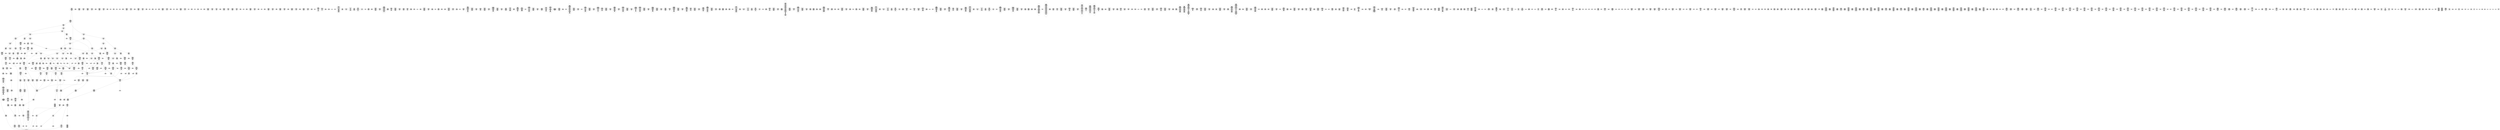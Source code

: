 /* Generated by GvGen v.1.0 (https://www.github.com/stricaud/gvgen) */

digraph G {
compound=true;
   node1 [label="[anywhere]"];
   node2 [label="# 0x0
PUSHX Data
PUSHX Data
MSTORE
PUSHX LogicData
CALLDATASIZE
LT
PUSHX Data
JUMPI
"];
   node3 [label="# 0xd
PUSHX Data
CALLDATALOAD
PUSHX BitData
SHR
PUSHX LogicData
GT
PUSHX Data
JUMPI
"];
   node4 [label="# 0x1e
PUSHX LogicData
GT
PUSHX Data
JUMPI
"];
   node5 [label="# 0x29
PUSHX LogicData
GT
PUSHX Data
JUMPI
"];
   node6 [label="# 0x34
PUSHX LogicData
EQ
PUSHX Data
JUMPI
"];
   node7 [label="# 0x3f
PUSHX LogicData
EQ
PUSHX Data
JUMPI
"];
   node8 [label="# 0x4a
PUSHX LogicData
EQ
PUSHX Data
JUMPI
"];
   node9 [label="# 0x55
PUSHX LogicData
EQ
PUSHX Data
JUMPI
"];
   node10 [label="# 0x60
PUSHX Data
JUMP
"];
   node11 [label="# 0x64
JUMPDEST
PUSHX LogicData
EQ
PUSHX Data
JUMPI
"];
   node12 [label="# 0x70
PUSHX LogicData
EQ
PUSHX Data
JUMPI
"];
   node13 [label="# 0x7b
PUSHX LogicData
EQ
PUSHX Data
JUMPI
"];
   node14 [label="# 0x86
PUSHX Data
JUMP
"];
   node15 [label="# 0x8a
JUMPDEST
PUSHX LogicData
GT
PUSHX Data
JUMPI
"];
   node16 [label="# 0x96
PUSHX LogicData
EQ
PUSHX Data
JUMPI
"];
   node17 [label="# 0xa1
PUSHX LogicData
EQ
PUSHX Data
JUMPI
"];
   node18 [label="# 0xac
PUSHX LogicData
EQ
PUSHX Data
JUMPI
"];
   node19 [label="# 0xb7
PUSHX LogicData
EQ
PUSHX Data
JUMPI
"];
   node20 [label="# 0xc2
PUSHX Data
JUMP
"];
   node21 [label="# 0xc6
JUMPDEST
PUSHX LogicData
EQ
PUSHX Data
JUMPI
"];
   node22 [label="# 0xd2
PUSHX LogicData
EQ
PUSHX Data
JUMPI
"];
   node23 [label="# 0xdd
PUSHX LogicData
EQ
PUSHX Data
JUMPI
"];
   node24 [label="# 0xe8
PUSHX Data
JUMP
"];
   node25 [label="# 0xec
JUMPDEST
PUSHX LogicData
GT
PUSHX Data
JUMPI
"];
   node26 [label="# 0xf8
PUSHX LogicData
GT
PUSHX Data
JUMPI
"];
   node27 [label="# 0x103
PUSHX LogicData
EQ
PUSHX Data
JUMPI
"];
   node28 [label="# 0x10e
PUSHX LogicData
EQ
PUSHX Data
JUMPI
"];
   node29 [label="# 0x119
PUSHX LogicData
EQ
PUSHX Data
JUMPI
"];
   node30 [label="# 0x124
PUSHX LogicData
EQ
PUSHX Data
JUMPI
"];
   node31 [label="# 0x12f
PUSHX Data
JUMP
"];
   node32 [label="# 0x133
JUMPDEST
PUSHX LogicData
EQ
PUSHX Data
JUMPI
"];
   node33 [label="# 0x13f
PUSHX LogicData
EQ
PUSHX Data
JUMPI
"];
   node34 [label="# 0x14a
PUSHX LogicData
EQ
PUSHX Data
JUMPI
"];
   node35 [label="# 0x155
PUSHX Data
JUMP
"];
   node36 [label="# 0x159
JUMPDEST
PUSHX LogicData
GT
PUSHX Data
JUMPI
"];
   node37 [label="# 0x165
PUSHX LogicData
EQ
PUSHX Data
JUMPI
"];
   node38 [label="# 0x170
PUSHX LogicData
EQ
PUSHX Data
JUMPI
"];
   node39 [label="# 0x17b
PUSHX LogicData
EQ
PUSHX Data
JUMPI
"];
   node40 [label="# 0x186
PUSHX LogicData
EQ
PUSHX Data
JUMPI
"];
   node41 [label="# 0x191
PUSHX Data
JUMP
"];
   node42 [label="# 0x195
JUMPDEST
PUSHX LogicData
EQ
PUSHX Data
JUMPI
"];
   node43 [label="# 0x1a1
PUSHX LogicData
EQ
PUSHX Data
JUMPI
"];
   node44 [label="# 0x1ac
PUSHX LogicData
EQ
PUSHX Data
JUMPI
"];
   node45 [label="# 0x1b7
JUMPDEST
PUSHX Data
REVERT
"];
   node46 [label="# 0x1bc
JUMPDEST
CALLVALUE
ISZERO
PUSHX Data
JUMPI
"];
   node47 [label="# 0x1c4
PUSHX Data
REVERT
"];
   node48 [label="# 0x1c8
JUMPDEST
PUSHX Data
PUSHX ArithData
CALLDATASIZE
SUB
ADD
PUSHX Data
PUSHX Data
JUMP
"];
   node49 [label="# 0x1de
JUMPDEST
PUSHX Data
JUMP
"];
   node50 [label="# 0x1e3
JUMPDEST
PUSHX MemData
MLOAD
PUSHX Data
PUSHX Data
JUMP
"];
   node51 [label="# 0x1f0
JUMPDEST
PUSHX MemData
MLOAD
SUB
RETURN
"];
   node52 [label="# 0x1f9
JUMPDEST
CALLVALUE
ISZERO
PUSHX Data
JUMPI
"];
   node53 [label="# 0x201
PUSHX Data
REVERT
"];
   node54 [label="# 0x205
JUMPDEST
PUSHX Data
PUSHX Data
JUMP
"];
   node55 [label="# 0x20e
JUMPDEST
PUSHX MemData
MLOAD
PUSHX Data
PUSHX Data
JUMP
"];
   node56 [label="# 0x21b
JUMPDEST
PUSHX MemData
MLOAD
SUB
RETURN
"];
   node57 [label="# 0x224
JUMPDEST
CALLVALUE
ISZERO
PUSHX Data
JUMPI
"];
   node58 [label="# 0x22c
PUSHX Data
REVERT
"];
   node59 [label="# 0x230
JUMPDEST
PUSHX Data
PUSHX ArithData
CALLDATASIZE
SUB
ADD
PUSHX Data
PUSHX Data
JUMP
"];
   node60 [label="# 0x246
JUMPDEST
PUSHX Data
JUMP
"];
   node61 [label="# 0x24b
JUMPDEST
PUSHX MemData
MLOAD
PUSHX Data
PUSHX Data
JUMP
"];
   node62 [label="# 0x258
JUMPDEST
PUSHX MemData
MLOAD
SUB
RETURN
"];
   node63 [label="# 0x261
JUMPDEST
CALLVALUE
ISZERO
PUSHX Data
JUMPI
"];
   node64 [label="# 0x269
PUSHX Data
REVERT
"];
   node65 [label="# 0x26d
JUMPDEST
PUSHX Data
PUSHX ArithData
CALLDATASIZE
SUB
ADD
PUSHX Data
PUSHX Data
JUMP
"];
   node66 [label="# 0x283
JUMPDEST
PUSHX Data
JUMP
"];
   node67 [label="# 0x288
JUMPDEST
STOP
"];
   node68 [label="# 0x28a
JUMPDEST
CALLVALUE
ISZERO
PUSHX Data
JUMPI
"];
   node69 [label="# 0x292
PUSHX Data
REVERT
"];
   node70 [label="# 0x296
JUMPDEST
PUSHX Data
PUSHX ArithData
CALLDATASIZE
SUB
ADD
PUSHX Data
PUSHX Data
JUMP
"];
   node71 [label="# 0x2ac
JUMPDEST
PUSHX Data
JUMP
"];
   node72 [label="# 0x2b1
JUMPDEST
STOP
"];
   node73 [label="# 0x2b3
JUMPDEST
CALLVALUE
ISZERO
PUSHX Data
JUMPI
"];
   node74 [label="# 0x2bb
PUSHX Data
REVERT
"];
   node75 [label="# 0x2bf
JUMPDEST
PUSHX Data
PUSHX Data
JUMP
"];
   node76 [label="# 0x2c8
JUMPDEST
STOP
"];
   node77 [label="# 0x2ca
JUMPDEST
PUSHX Data
PUSHX ArithData
CALLDATASIZE
SUB
ADD
PUSHX Data
PUSHX Data
JUMP
"];
   node78 [label="# 0x2df
JUMPDEST
PUSHX Data
JUMP
"];
   node79 [label="# 0x2e4
JUMPDEST
PUSHX MemData
MLOAD
PUSHX Data
PUSHX Data
JUMP
"];
   node80 [label="# 0x2f1
JUMPDEST
PUSHX MemData
MLOAD
SUB
RETURN
"];
   node81 [label="# 0x2fa
JUMPDEST
CALLVALUE
ISZERO
PUSHX Data
JUMPI
"];
   node82 [label="# 0x302
PUSHX Data
REVERT
"];
   node83 [label="# 0x306
JUMPDEST
PUSHX Data
PUSHX ArithData
CALLDATASIZE
SUB
ADD
PUSHX Data
PUSHX Data
JUMP
"];
   node84 [label="# 0x31c
JUMPDEST
PUSHX Data
JUMP
"];
   node85 [label="# 0x321
JUMPDEST
PUSHX MemData
MLOAD
PUSHX Data
PUSHX Data
JUMP
"];
   node86 [label="# 0x32e
JUMPDEST
PUSHX MemData
MLOAD
SUB
RETURN
"];
   node87 [label="# 0x337
JUMPDEST
CALLVALUE
ISZERO
PUSHX Data
JUMPI
"];
   node88 [label="# 0x33f
PUSHX Data
REVERT
"];
   node89 [label="# 0x343
JUMPDEST
PUSHX Data
PUSHX ArithData
CALLDATASIZE
SUB
ADD
PUSHX Data
PUSHX Data
JUMP
"];
   node90 [label="# 0x359
JUMPDEST
PUSHX Data
JUMP
"];
   node91 [label="# 0x35e
JUMPDEST
STOP
"];
   node92 [label="# 0x360
JUMPDEST
CALLVALUE
ISZERO
PUSHX Data
JUMPI
"];
   node93 [label="# 0x368
PUSHX Data
REVERT
"];
   node94 [label="# 0x36c
JUMPDEST
PUSHX Data
PUSHX ArithData
CALLDATASIZE
SUB
ADD
PUSHX Data
PUSHX Data
JUMP
"];
   node95 [label="# 0x382
JUMPDEST
PUSHX Data
JUMP
"];
   node96 [label="# 0x387
JUMPDEST
STOP
"];
   node97 [label="# 0x389
JUMPDEST
CALLVALUE
ISZERO
PUSHX Data
JUMPI
"];
   node98 [label="# 0x391
PUSHX Data
REVERT
"];
   node99 [label="# 0x395
JUMPDEST
PUSHX Data
PUSHX ArithData
CALLDATASIZE
SUB
ADD
PUSHX Data
PUSHX Data
JUMP
"];
   node100 [label="# 0x3ab
JUMPDEST
PUSHX Data
JUMP
"];
   node101 [label="# 0x3b0
JUMPDEST
PUSHX MemData
MLOAD
PUSHX Data
PUSHX Data
JUMP
"];
   node102 [label="# 0x3bd
JUMPDEST
PUSHX MemData
MLOAD
SUB
RETURN
"];
   node103 [label="# 0x3c6
JUMPDEST
CALLVALUE
ISZERO
PUSHX Data
JUMPI
"];
   node104 [label="# 0x3ce
PUSHX Data
REVERT
"];
   node105 [label="# 0x3d2
JUMPDEST
PUSHX Data
PUSHX ArithData
CALLDATASIZE
SUB
ADD
PUSHX Data
PUSHX Data
JUMP
"];
   node106 [label="# 0x3e8
JUMPDEST
PUSHX Data
JUMP
"];
   node107 [label="# 0x3ed
JUMPDEST
STOP
"];
   node108 [label="# 0x3ef
JUMPDEST
CALLVALUE
ISZERO
PUSHX Data
JUMPI
"];
   node109 [label="# 0x3f7
PUSHX Data
REVERT
"];
   node110 [label="# 0x3fb
JUMPDEST
PUSHX Data
PUSHX ArithData
CALLDATASIZE
SUB
ADD
PUSHX Data
PUSHX Data
JUMP
"];
   node111 [label="# 0x411
JUMPDEST
PUSHX Data
JUMP
"];
   node112 [label="# 0x416
JUMPDEST
PUSHX MemData
MLOAD
PUSHX Data
PUSHX Data
JUMP
"];
   node113 [label="# 0x423
JUMPDEST
PUSHX MemData
MLOAD
SUB
RETURN
"];
   node114 [label="# 0x42c
JUMPDEST
CALLVALUE
ISZERO
PUSHX Data
JUMPI
"];
   node115 [label="# 0x434
PUSHX Data
REVERT
"];
   node116 [label="# 0x438
JUMPDEST
PUSHX Data
PUSHX Data
JUMP
"];
   node117 [label="# 0x441
JUMPDEST
STOP
"];
   node118 [label="# 0x443
JUMPDEST
CALLVALUE
ISZERO
PUSHX Data
JUMPI
"];
   node119 [label="# 0x44b
PUSHX Data
REVERT
"];
   node120 [label="# 0x44f
JUMPDEST
PUSHX Data
PUSHX ArithData
CALLDATASIZE
SUB
ADD
PUSHX Data
PUSHX Data
JUMP
"];
   node121 [label="# 0x465
JUMPDEST
PUSHX Data
JUMP
"];
   node122 [label="# 0x46a
JUMPDEST
STOP
"];
   node123 [label="# 0x46c
JUMPDEST
CALLVALUE
ISZERO
PUSHX Data
JUMPI
"];
   node124 [label="# 0x474
PUSHX Data
REVERT
"];
   node125 [label="# 0x478
JUMPDEST
PUSHX Data
PUSHX ArithData
CALLDATASIZE
SUB
ADD
PUSHX Data
PUSHX Data
JUMP
"];
   node126 [label="# 0x48e
JUMPDEST
PUSHX Data
JUMP
"];
   node127 [label="# 0x493
JUMPDEST
STOP
"];
   node128 [label="# 0x495
JUMPDEST
CALLVALUE
ISZERO
PUSHX Data
JUMPI
"];
   node129 [label="# 0x49d
PUSHX Data
REVERT
"];
   node130 [label="# 0x4a1
JUMPDEST
PUSHX Data
PUSHX ArithData
CALLDATASIZE
SUB
ADD
PUSHX Data
PUSHX Data
JUMP
"];
   node131 [label="# 0x4b7
JUMPDEST
PUSHX Data
JUMP
"];
   node132 [label="# 0x4bc
JUMPDEST
PUSHX MemData
MLOAD
PUSHX Data
PUSHX Data
JUMP
"];
   node133 [label="# 0x4c9
JUMPDEST
PUSHX MemData
MLOAD
SUB
RETURN
"];
   node134 [label="# 0x4d2
JUMPDEST
CALLVALUE
ISZERO
PUSHX Data
JUMPI
"];
   node135 [label="# 0x4da
PUSHX Data
REVERT
"];
   node136 [label="# 0x4de
JUMPDEST
PUSHX Data
PUSHX Data
JUMP
"];
   node137 [label="# 0x4e7
JUMPDEST
PUSHX MemData
MLOAD
PUSHX Data
PUSHX Data
JUMP
"];
   node138 [label="# 0x4f4
JUMPDEST
PUSHX MemData
MLOAD
SUB
RETURN
"];
   node139 [label="# 0x4fd
JUMPDEST
CALLVALUE
ISZERO
PUSHX Data
JUMPI
"];
   node140 [label="# 0x505
PUSHX Data
REVERT
"];
   node141 [label="# 0x509
JUMPDEST
PUSHX Data
PUSHX ArithData
CALLDATASIZE
SUB
ADD
PUSHX Data
PUSHX Data
JUMP
"];
   node142 [label="# 0x51f
JUMPDEST
PUSHX Data
JUMP
"];
   node143 [label="# 0x524
JUMPDEST
PUSHX MemData
MLOAD
PUSHX Data
PUSHX Data
JUMP
"];
   node144 [label="# 0x531
JUMPDEST
PUSHX MemData
MLOAD
SUB
RETURN
"];
   node145 [label="# 0x53a
JUMPDEST
CALLVALUE
ISZERO
PUSHX Data
JUMPI
"];
   node146 [label="# 0x542
PUSHX Data
REVERT
"];
   node147 [label="# 0x546
JUMPDEST
PUSHX Data
PUSHX Data
JUMP
"];
   node148 [label="# 0x54f
JUMPDEST
PUSHX MemData
MLOAD
PUSHX Data
PUSHX Data
JUMP
"];
   node149 [label="# 0x55c
JUMPDEST
PUSHX MemData
MLOAD
SUB
RETURN
"];
   node150 [label="# 0x565
JUMPDEST
CALLVALUE
ISZERO
PUSHX Data
JUMPI
"];
   node151 [label="# 0x56d
PUSHX Data
REVERT
"];
   node152 [label="# 0x571
JUMPDEST
PUSHX Data
PUSHX ArithData
CALLDATASIZE
SUB
ADD
PUSHX Data
PUSHX Data
JUMP
"];
   node153 [label="# 0x587
JUMPDEST
PUSHX Data
JUMP
"];
   node154 [label="# 0x58c
JUMPDEST
STOP
"];
   node155 [label="# 0x58e
JUMPDEST
CALLVALUE
ISZERO
PUSHX Data
JUMPI
"];
   node156 [label="# 0x596
PUSHX Data
REVERT
"];
   node157 [label="# 0x59a
JUMPDEST
PUSHX Data
PUSHX ArithData
CALLDATASIZE
SUB
ADD
PUSHX Data
PUSHX Data
JUMP
"];
   node158 [label="# 0x5b0
JUMPDEST
PUSHX Data
JUMP
"];
   node159 [label="# 0x5b5
JUMPDEST
PUSHX MemData
MLOAD
PUSHX Data
PUSHX Data
JUMP
"];
   node160 [label="# 0x5c2
JUMPDEST
PUSHX MemData
MLOAD
SUB
RETURN
"];
   node161 [label="# 0x5cb
JUMPDEST
CALLVALUE
ISZERO
PUSHX Data
JUMPI
"];
   node162 [label="# 0x5d3
PUSHX Data
REVERT
"];
   node163 [label="# 0x5d7
JUMPDEST
PUSHX Data
PUSHX ArithData
CALLDATASIZE
SUB
ADD
PUSHX Data
PUSHX Data
JUMP
"];
   node164 [label="# 0x5ed
JUMPDEST
PUSHX Data
JUMP
"];
   node165 [label="# 0x5f2
JUMPDEST
STOP
"];
   node166 [label="# 0x5f4
JUMPDEST
CALLVALUE
ISZERO
PUSHX Data
JUMPI
"];
   node167 [label="# 0x5fc
PUSHX Data
REVERT
"];
   node168 [label="# 0x600
JUMPDEST
PUSHX Data
PUSHX ArithData
CALLDATASIZE
SUB
ADD
PUSHX Data
PUSHX Data
JUMP
"];
   node169 [label="# 0x616
JUMPDEST
PUSHX Data
JUMP
"];
   node170 [label="# 0x61b
JUMPDEST
PUSHX MemData
MLOAD
PUSHX Data
PUSHX Data
JUMP
"];
   node171 [label="# 0x628
JUMPDEST
PUSHX MemData
MLOAD
SUB
RETURN
"];
   node172 [label="# 0x631
JUMPDEST
CALLVALUE
ISZERO
PUSHX Data
JUMPI
"];
   node173 [label="# 0x639
PUSHX Data
REVERT
"];
   node174 [label="# 0x63d
JUMPDEST
PUSHX Data
PUSHX ArithData
CALLDATASIZE
SUB
ADD
PUSHX Data
PUSHX Data
JUMP
"];
   node175 [label="# 0x653
JUMPDEST
PUSHX Data
JUMP
"];
   node176 [label="# 0x658
JUMPDEST
PUSHX MemData
MLOAD
PUSHX Data
PUSHX Data
JUMP
"];
   node177 [label="# 0x665
JUMPDEST
PUSHX MemData
MLOAD
SUB
RETURN
"];
   node178 [label="# 0x66e
JUMPDEST
CALLVALUE
ISZERO
PUSHX Data
JUMPI
"];
   node179 [label="# 0x676
PUSHX Data
REVERT
"];
   node180 [label="# 0x67a
JUMPDEST
PUSHX Data
PUSHX ArithData
CALLDATASIZE
SUB
ADD
PUSHX Data
PUSHX Data
JUMP
"];
   node181 [label="# 0x690
JUMPDEST
PUSHX Data
JUMP
"];
   node182 [label="# 0x695
JUMPDEST
PUSHX MemData
MLOAD
PUSHX Data
PUSHX Data
JUMP
"];
   node183 [label="# 0x6a2
JUMPDEST
PUSHX MemData
MLOAD
SUB
RETURN
"];
   node184 [label="# 0x6ab
JUMPDEST
CALLVALUE
ISZERO
PUSHX Data
JUMPI
"];
   node185 [label="# 0x6b3
PUSHX Data
REVERT
"];
   node186 [label="# 0x6b7
JUMPDEST
PUSHX Data
PUSHX ArithData
CALLDATASIZE
SUB
ADD
PUSHX Data
PUSHX Data
JUMP
"];
   node187 [label="# 0x6cd
JUMPDEST
PUSHX Data
JUMP
"];
   node188 [label="# 0x6d2
JUMPDEST
PUSHX MemData
MLOAD
PUSHX Data
PUSHX Data
JUMP
"];
   node189 [label="# 0x6df
JUMPDEST
PUSHX MemData
MLOAD
SUB
RETURN
"];
   node190 [label="# 0x6e8
JUMPDEST
CALLVALUE
ISZERO
PUSHX Data
JUMPI
"];
   node191 [label="# 0x6f0
PUSHX Data
REVERT
"];
   node192 [label="# 0x6f4
JUMPDEST
PUSHX Data
PUSHX ArithData
CALLDATASIZE
SUB
ADD
PUSHX Data
PUSHX Data
JUMP
"];
   node193 [label="# 0x70a
JUMPDEST
PUSHX Data
JUMP
"];
   node194 [label="# 0x70f
JUMPDEST
STOP
"];
   node195 [label="# 0x711
JUMPDEST
PUSHX Data
PUSHX BitData
PUSHX BitData
NOT
AND
PUSHX BitData
NOT
AND
EQ
PUSHX Data
JUMPI
"];
   node196 [label="# 0x77a
PUSHX BitData
PUSHX BitData
NOT
AND
PUSHX BitData
NOT
AND
EQ
"];
   node197 [label="# 0x7dc
JUMPDEST
PUSHX Data
JUMPI
"];
   node198 [label="# 0x7e2
PUSHX Data
PUSHX Data
JUMP
"];
   node199 [label="# 0x7eb
JUMPDEST
"];
   node200 [label="# 0x7ec
JUMPDEST
JUMP
"];
   node201 [label="# 0x7f3
JUMPDEST
PUSHX Data
PUSHX StorData
SLOAD
PUSHX Data
PUSHX Data
JUMP
"];
   node202 [label="# 0x802
JUMPDEST
PUSHX ArithData
ADD
PUSHX ArithData
DIV
MUL
PUSHX ArithData
ADD
PUSHX MemData
MLOAD
ADD
PUSHX Data
MSTORE
MSTORE
PUSHX ArithData
ADD
SLOAD
PUSHX Data
PUSHX Data
JUMP
"];
   node203 [label="# 0x82e
JUMPDEST
ISZERO
PUSHX Data
JUMPI
"];
   node204 [label="# 0x835
PUSHX LogicData
LT
PUSHX Data
JUMPI
"];
   node205 [label="# 0x83d
PUSHX ArithData
SLOAD
DIV
MUL
MSTORE
PUSHX ArithData
ADD
PUSHX Data
JUMP
"];
   node206 [label="# 0x850
JUMPDEST
ADD
PUSHX Data
MSTORE
PUSHX Data
PUSHX Data
SHA3
"];
   node207 [label="# 0x85e
JUMPDEST
SLOAD
MSTORE
PUSHX ArithData
ADD
PUSHX ArithData
ADD
GT
PUSHX Data
JUMPI
"];
   node208 [label="# 0x872
SUB
PUSHX BitData
AND
ADD
"];
   node209 [label="# 0x87b
JUMPDEST
JUMP
"];
   node210 [label="# 0x885
JUMPDEST
PUSHX Data
PUSHX Data
PUSHX Data
JUMP
"];
   node211 [label="# 0x890
JUMPDEST
PUSHX Data
JUMPI
"];
   node212 [label="# 0x895
PUSHX MemData
MLOAD
PUSHX Data
MSTORE
PUSHX ArithData
ADD
PUSHX Data
PUSHX Data
JUMP
"];
   node213 [label="# 0x8c6
JUMPDEST
PUSHX MemData
MLOAD
SUB
REVERT
"];
   node214 [label="# 0x8cf
JUMPDEST
PUSHX Data
PUSHX ArithData
MSTORE
PUSHX ArithData
ADD
MSTORE
PUSHX ArithData
ADD
PUSHX Data
SHA3
PUSHX ArithData
SLOAD
PUSHX ArithData
EXP
DIV
PUSHX BitData
AND
JUMP
"];
   node215 [label="# 0x90a
JUMPDEST
PUSHX Data
PUSHX Data
PUSHX Data
JUMP
"];
   node216 [label="# 0x915
JUMPDEST
PUSHX BitData
AND
PUSHX BitData
AND
EQ
ISZERO
PUSHX Data
JUMPI
"];
   node217 [label="# 0x94c
PUSHX MemData
MLOAD
PUSHX Data
MSTORE
PUSHX ArithData
ADD
PUSHX Data
PUSHX Data
JUMP
"];
   node218 [label="# 0x97d
JUMPDEST
PUSHX MemData
MLOAD
SUB
REVERT
"];
   node219 [label="# 0x986
JUMPDEST
PUSHX BitData
AND
PUSHX Data
PUSHX Data
JUMP
"];
   node220 [label="# 0x9a5
JUMPDEST
PUSHX BitData
AND
EQ
PUSHX Data
JUMPI
"];
   node221 [label="# 0x9c2
PUSHX Data
PUSHX Data
PUSHX Data
JUMP
"];
   node222 [label="# 0x9ce
JUMPDEST
PUSHX Data
JUMP
"];
   node223 [label="# 0x9d3
JUMPDEST
"];
   node224 [label="# 0x9d4
JUMPDEST
PUSHX Data
JUMPI
"];
   node225 [label="# 0x9d9
PUSHX MemData
MLOAD
PUSHX Data
MSTORE
PUSHX ArithData
ADD
PUSHX Data
PUSHX Data
JUMP
"];
   node226 [label="# 0xa0a
JUMPDEST
PUSHX MemData
MLOAD
SUB
REVERT
"];
   node227 [label="# 0xa13
JUMPDEST
PUSHX Data
PUSHX Data
JUMP
"];
   node228 [label="# 0xa1d
JUMPDEST
JUMP
"];
   node229 [label="# 0xa22
JUMPDEST
PUSHX Data
PUSHX Data
PUSHX Data
JUMP
"];
   node230 [label="# 0xa2d
JUMPDEST
PUSHX Data
JUMP
"];
   node231 [label="# 0xa33
JUMPDEST
PUSHX Data
JUMPI
"];
   node232 [label="# 0xa38
PUSHX MemData
MLOAD
PUSHX Data
MSTORE
PUSHX ArithData
ADD
PUSHX Data
PUSHX Data
JUMP
"];
   node233 [label="# 0xa69
JUMPDEST
PUSHX MemData
MLOAD
SUB
REVERT
"];
   node234 [label="# 0xa72
JUMPDEST
PUSHX Data
PUSHX Data
JUMP
"];
   node235 [label="# 0xa7d
JUMPDEST
JUMP
"];
   node236 [label="# 0xa82
JUMPDEST
PUSHX StorData
PUSHX ArithData
SLOAD
PUSHX ArithData
EXP
DIV
PUSHX BitData
AND
PUSHX BitData
AND
CALLER
PUSHX BitData
AND
EQ
PUSHX Data
JUMPI
"];
   node237 [label="# 0xad8
PUSHX MemData
MLOAD
PUSHX Data
MSTORE
PUSHX ArithData
ADD
PUSHX Data
PUSHX Data
JUMP
"];
   node238 [label="# 0xb09
JUMPDEST
PUSHX MemData
MLOAD
SUB
REVERT
"];
   node239 [label="# 0xb12
JUMPDEST
PUSHX StorData
PUSHX ArithData
SLOAD
PUSHX ArithData
EXP
DIV
PUSHX BitData
AND
PUSHX BitData
AND
PUSHX ArithData
PUSHX StorData
SLOAD
ISZERO
MUL
PUSHX MemData
MLOAD
PUSHX Data
PUSHX MemData
MLOAD
SUB
CALL
ISZERO
ISZERO
PUSHX Data
JUMPI
"];
   node240 [label="# 0xb73
RETURNDATASIZE
PUSHX Data
RETURNDATACOPY
RETURNDATASIZE
PUSHX Data
REVERT
"];
   node241 [label="# 0xb7c
JUMPDEST
PUSHX Data
PUSHX Data
SSTORE
JUMP
"];
   node242 [label="# 0xb87
JUMPDEST
PUSHX Data
PUSHX LogicData
ISZERO
ISZERO
PUSHX StorData
PUSHX ArithData
SLOAD
PUSHX ArithData
EXP
DIV
PUSHX BitData
AND
ISZERO
ISZERO
EQ
PUSHX Data
JUMPI
"];
   node243 [label="# 0xba5
PUSHX MemData
MLOAD
PUSHX Data
MSTORE
PUSHX ArithData
ADD
PUSHX Data
PUSHX Data
JUMP
"];
   node244 [label="# 0xbd6
JUMPDEST
PUSHX MemData
MLOAD
SUB
REVERT
"];
   node245 [label="# 0xbdf
JUMPDEST
PUSHX StorData
SLOAD
CALLVALUE
EQ
PUSHX Data
JUMPI
"];
   node246 [label="# 0xbe9
PUSHX MemData
MLOAD
PUSHX Data
MSTORE
PUSHX ArithData
ADD
PUSHX Data
PUSHX Data
JUMP
"];
   node247 [label="# 0xc1a
JUMPDEST
PUSHX MemData
MLOAD
SUB
REVERT
"];
   node248 [label="# 0xc23
JUMPDEST
PUSHX LogicData
PUSHX Data
PUSHX ArithData
MSTORE
PUSHX ArithData
ADD
MSTORE
PUSHX ArithData
ADD
PUSHX Data
SHA3
SLOAD
EQ
PUSHX Data
JUMPI
"];
   node249 [label="# 0xc3f
PUSHX MemData
MLOAD
PUSHX Data
MSTORE
PUSHX ArithData
ADD
PUSHX Data
PUSHX Data
JUMP
"];
   node250 [label="# 0xc70
JUMPDEST
PUSHX MemData
MLOAD
SUB
REVERT
"];
   node251 [label="# 0xc79
JUMPDEST
PUSHX Data
CALLER
PUSHX MemData
MLOAD
PUSHX Data
PUSHX Data
JUMP
"];
   node252 [label="# 0xcaa
JUMPDEST
PUSHX MemData
MLOAD
SUB
LOGX
PUSHX StorData
SLOAD
CALLVALUE
PUSHX Data
PUSHX Data
JUMP
"];
   node253 [label="# 0xcc0
JUMPDEST
PUSHX Data
SSTORE
JUMP
"];
   node254 [label="# 0xccb
JUMPDEST
PUSHX Data
PUSHX Data
PUSHX ArithData
MSTORE
PUSHX ArithData
ADD
MSTORE
PUSHX ArithData
ADD
PUSHX Data
SHA3
SLOAD
JUMP
"];
   node255 [label="# 0xce8
JUMPDEST
PUSHX Data
PUSHX MemData
MLOAD
PUSHX ArithData
ADD
PUSHX Data
MSTORE
PUSHX Data
MSTORE
PUSHX Data
JUMP
"];
   node256 [label="# 0xd03
JUMPDEST
JUMP
"];
   node257 [label="# 0xd08
JUMPDEST
PUSHX StorData
PUSHX ArithData
SLOAD
PUSHX ArithData
EXP
DIV
PUSHX BitData
AND
PUSHX BitData
AND
CALLER
PUSHX BitData
AND
EQ
PUSHX Data
JUMPI
"];
   node258 [label="# 0xd5e
PUSHX MemData
MLOAD
PUSHX Data
MSTORE
PUSHX ArithData
ADD
PUSHX Data
PUSHX Data
JUMP
"];
   node259 [label="# 0xd8f
JUMPDEST
PUSHX MemData
MLOAD
SUB
REVERT
"];
   node260 [label="# 0xd98
JUMPDEST
PUSHX Data
PUSHX MemData
MLOAD
PUSHX Data
PUSHX Data
JUMP
"];
   node261 [label="# 0xdc9
JUMPDEST
PUSHX MemData
MLOAD
SUB
LOGX
PUSHX LogicData
ISZERO
ISZERO
ISZERO
ISZERO
EQ
ISZERO
PUSHX Data
JUMPI
"];
   node262 [label="# 0xddf
PUSHX BitData
AND
PUSHX ArithData
PUSHX StorData
SLOAD
ISZERO
MUL
PUSHX MemData
MLOAD
PUSHX Data
PUSHX MemData
MLOAD
SUB
CALL
ISZERO
ISZERO
PUSHX Data
JUMPI
"];
   node263 [label="# 0xe1d
RETURNDATASIZE
PUSHX Data
RETURNDATACOPY
RETURNDATASIZE
PUSHX Data
REVERT
"];
   node264 [label="# 0xe26
JUMPDEST
PUSHX StorData
SLOAD
PUSHX StorData
SLOAD
PUSHX Data
PUSHX Data
JUMP
"];
   node265 [label="# 0xe37
JUMPDEST
PUSHX Data
SSTORE
"];
   node266 [label="# 0xe3e
JUMPDEST
JUMP
"];
   node267 [label="# 0xe42
JUMPDEST
PUSHX Data
PUSHX Data
PUSHX ArithData
MSTORE
PUSHX ArithData
ADD
MSTORE
PUSHX ArithData
ADD
PUSHX Data
SHA3
PUSHX ArithData
SLOAD
PUSHX ArithData
EXP
DIV
PUSHX BitData
AND
PUSHX BitData
PUSHX BitData
AND
PUSHX BitData
AND
EQ
ISZERO
PUSHX Data
JUMPI
"];
   node268 [label="# 0xeb1
PUSHX MemData
MLOAD
PUSHX Data
MSTORE
PUSHX ArithData
ADD
PUSHX Data
PUSHX Data
JUMP
"];
   node269 [label="# 0xee2
JUMPDEST
PUSHX MemData
MLOAD
SUB
REVERT
"];
   node270 [label="# 0xeeb
JUMPDEST
JUMP
"];
   node271 [label="# 0xef4
JUMPDEST
PUSHX StorData
PUSHX ArithData
SLOAD
PUSHX ArithData
EXP
DIV
PUSHX BitData
AND
PUSHX BitData
AND
CALLER
PUSHX BitData
AND
EQ
PUSHX Data
JUMPI
"];
   node272 [label="# 0xf4a
PUSHX MemData
MLOAD
PUSHX Data
MSTORE
PUSHX ArithData
ADD
PUSHX Data
PUSHX Data
JUMP
"];
   node273 [label="# 0xf7b
JUMPDEST
PUSHX MemData
MLOAD
SUB
REVERT
"];
   node274 [label="# 0xf84
JUMPDEST
PUSHX StorData
PUSHX ArithData
PUSHX ArithData
EXP
SLOAD
PUSHX ArithData
MUL
NOT
AND
PUSHX BitData
AND
MUL
OR
SSTORE
JUMP
"];
   node275 [label="# 0xfc8
JUMPDEST
PUSHX BitData
PUSHX BitData
AND
PUSHX BitData
AND
EQ
ISZERO
PUSHX Data
JUMPI
"];
   node276 [label="# 0xfff
PUSHX MemData
MLOAD
PUSHX Data
MSTORE
PUSHX ArithData
ADD
PUSHX Data
PUSHX Data
JUMP
"];
   node277 [label="# 0x1030
JUMPDEST
PUSHX MemData
MLOAD
SUB
REVERT
"];
   node278 [label="# 0x1039
JUMPDEST
PUSHX Data
PUSHX ArithData
PUSHX BitData
AND
PUSHX BitData
AND
MSTORE
PUSHX ArithData
ADD
MSTORE
PUSHX ArithData
ADD
PUSHX Data
SHA3
SLOAD
JUMP
"];
   node279 [label="# 0x1080
JUMPDEST
PUSHX Data
PUSHX Data
JUMP
"];
   node280 [label="# 0x1088
JUMPDEST
PUSHX BitData
AND
PUSHX Data
PUSHX Data
JUMP
"];
   node281 [label="# 0x10a6
JUMPDEST
PUSHX BitData
AND
EQ
PUSHX Data
JUMPI
"];
   node282 [label="# 0x10c2
PUSHX MemData
MLOAD
PUSHX Data
MSTORE
PUSHX ArithData
ADD
PUSHX Data
PUSHX Data
JUMP
"];
   node283 [label="# 0x10f3
JUMPDEST
PUSHX MemData
MLOAD
SUB
REVERT
"];
   node284 [label="# 0x10fc
JUMPDEST
PUSHX BitData
PUSHX BitData
AND
PUSHX Data
SLOAD
PUSHX ArithData
EXP
DIV
PUSHX BitData
AND
PUSHX BitData
AND
PUSHX Data
PUSHX MemData
MLOAD
PUSHX MemData
MLOAD
SUB
LOGX
PUSHX Data
PUSHX ArithData
PUSHX ArithData
EXP
SLOAD
PUSHX ArithData
MUL
NOT
AND
PUSHX BitData
AND
MUL
OR
SSTORE
JUMP
"];
   node285 [label="# 0x11ba
JUMPDEST
PUSHX StorData
PUSHX ArithData
SLOAD
PUSHX ArithData
EXP
DIV
PUSHX BitData
AND
PUSHX BitData
AND
CALLER
PUSHX BitData
AND
EQ
PUSHX Data
JUMPI
"];
   node286 [label="# 0x1210
PUSHX MemData
MLOAD
PUSHX Data
MSTORE
PUSHX ArithData
ADD
PUSHX Data
PUSHX Data
JUMP
"];
   node287 [label="# 0x1241
JUMPDEST
PUSHX MemData
MLOAD
SUB
REVERT
"];
   node288 [label="# 0x124a
JUMPDEST
PUSHX StorData
PUSHX ArithData
PUSHX ArithData
EXP
SLOAD
PUSHX ArithData
MUL
NOT
AND
ISZERO
ISZERO
MUL
OR
SSTORE
JUMP
"];
   node289 [label="# 0x1267
JUMPDEST
PUSHX StorData
PUSHX ArithData
SLOAD
PUSHX ArithData
EXP
DIV
PUSHX BitData
AND
PUSHX BitData
AND
CALLER
PUSHX BitData
AND
EQ
PUSHX Data
JUMPI
"];
   node290 [label="# 0x12bd
PUSHX MemData
MLOAD
PUSHX Data
MSTORE
PUSHX ArithData
ADD
PUSHX Data
PUSHX Data
JUMP
"];
   node291 [label="# 0x12ee
JUMPDEST
PUSHX MemData
MLOAD
SUB
REVERT
"];
   node292 [label="# 0x12f7
JUMPDEST
PUSHX LogicData
PUSHX Data
PUSHX ArithData
MSTORE
PUSHX ArithData
ADD
MSTORE
PUSHX ArithData
ADD
PUSHX Data
SHA3
SLOAD
EQ
PUSHX Data
JUMPI
"];
   node293 [label="# 0x1313
PUSHX MemData
MLOAD
PUSHX Data
MSTORE
PUSHX ArithData
ADD
PUSHX Data
PUSHX Data
JUMP
"];
   node294 [label="# 0x1344
JUMPDEST
PUSHX MemData
MLOAD
SUB
REVERT
"];
   node295 [label="# 0x134d
JUMPDEST
PUSHX Data
CALLER
PUSHX MemData
MLOAD
PUSHX Data
PUSHX Data
JUMP
"];
   node296 [label="# 0x137e
JUMPDEST
PUSHX MemData
MLOAD
SUB
LOGX
JUMP
"];
   node297 [label="# 0x1389
JUMPDEST
PUSHX LogicData
PUSHX Data
PUSHX ArithData
MSTORE
PUSHX ArithData
ADD
MSTORE
PUSHX ArithData
ADD
PUSHX Data
SHA3
SLOAD
EQ
ISZERO
PUSHX Data
JUMPI
"];
   node298 [label="# 0x13a7
PUSHX MemData
MLOAD
PUSHX Data
MSTORE
PUSHX ArithData
ADD
PUSHX Data
PUSHX Data
JUMP
"];
   node299 [label="# 0x13d8
JUMPDEST
PUSHX MemData
MLOAD
SUB
REVERT
"];
   node300 [label="# 0x13e1
JUMPDEST
PUSHX Data
PUSHX Data
PUSHX ArithData
MSTORE
PUSHX ArithData
ADD
MSTORE
PUSHX ArithData
ADD
PUSHX Data
SHA3
SLOAD
PUSHX Data
JUMP
"];
   node301 [label="# 0x13fd
JUMPDEST
PUSHX BitData
AND
CALLER
PUSHX BitData
AND
EQ
PUSHX Data
JUMPI
"];
   node302 [label="# 0x1430
PUSHX MemData
MLOAD
PUSHX Data
MSTORE
PUSHX ArithData
ADD
PUSHX Data
PUSHX Data
JUMP
"];
   node303 [label="# 0x1461
JUMPDEST
PUSHX MemData
MLOAD
SUB
REVERT
"];
   node304 [label="# 0x146a
JUMPDEST
PUSHX Data
PUSHX ArithData
MSTORE
PUSHX ArithData
ADD
MSTORE
PUSHX ArithData
ADD
PUSHX Data
SHA3
SLOAD
JUMP
"];
   node305 [label="# 0x1485
JUMPDEST
PUSHX StorData
PUSHX ArithData
SLOAD
PUSHX ArithData
EXP
DIV
PUSHX BitData
AND
JUMP
"];
   node306 [label="# 0x14ae
JUMPDEST
PUSHX Data
PUSHX StorData
PUSHX ArithData
SLOAD
PUSHX ArithData
EXP
DIV
PUSHX BitData
AND
PUSHX BitData
AND
CALLER
PUSHX BitData
AND
EQ
PUSHX Data
JUMPI
"];
   node307 [label="# 0x1506
PUSHX MemData
MLOAD
PUSHX Data
MSTORE
PUSHX ArithData
ADD
PUSHX Data
PUSHX Data
JUMP
"];
   node308 [label="# 0x1537
JUMPDEST
PUSHX MemData
MLOAD
SUB
REVERT
"];
   node309 [label="# 0x1540
JUMPDEST
PUSHX Data
PUSHX Data
PUSHX Data
JUMP
"];
   node310 [label="# 0x154a
JUMPDEST
PUSHX Data
PUSHX Data
PUSHX Data
PUSHX Data
JUMP
"];
   node311 [label="# 0x1556
JUMPDEST
PUSHX Data
PUSHX Data
JUMP
"];
   node312 [label="# 0x1562
JUMPDEST
PUSHX Data
PUSHX Data
JUMP
"];
   node313 [label="# 0x156c
JUMPDEST
JUMP
"];
   node314 [label="# 0x1576
JUMPDEST
PUSHX Data
PUSHX StorData
SLOAD
PUSHX Data
PUSHX Data
JUMP
"];
   node315 [label="# 0x1585
JUMPDEST
PUSHX ArithData
ADD
PUSHX ArithData
DIV
MUL
PUSHX ArithData
ADD
PUSHX MemData
MLOAD
ADD
PUSHX Data
MSTORE
MSTORE
PUSHX ArithData
ADD
SLOAD
PUSHX Data
PUSHX Data
JUMP
"];
   node316 [label="# 0x15b1
JUMPDEST
ISZERO
PUSHX Data
JUMPI
"];
   node317 [label="# 0x15b8
PUSHX LogicData
LT
PUSHX Data
JUMPI
"];
   node318 [label="# 0x15c0
PUSHX ArithData
SLOAD
DIV
MUL
MSTORE
PUSHX ArithData
ADD
PUSHX Data
JUMP
"];
   node319 [label="# 0x15d3
JUMPDEST
ADD
PUSHX Data
MSTORE
PUSHX Data
PUSHX Data
SHA3
"];
   node320 [label="# 0x15e1
JUMPDEST
SLOAD
MSTORE
PUSHX ArithData
ADD
PUSHX ArithData
ADD
GT
PUSHX Data
JUMPI
"];
   node321 [label="# 0x15f5
SUB
PUSHX BitData
AND
ADD
"];
   node322 [label="# 0x15fe
JUMPDEST
JUMP
"];
   node323 [label="# 0x1608
JUMPDEST
PUSHX Data
PUSHX Data
JUMP
"];
   node324 [label="# 0x1610
JUMPDEST
PUSHX BitData
AND
PUSHX BitData
AND
EQ
ISZERO
PUSHX Data
JUMPI
"];
   node325 [label="# 0x1644
PUSHX MemData
MLOAD
PUSHX Data
MSTORE
PUSHX ArithData
ADD
PUSHX Data
PUSHX Data
JUMP
"];
   node326 [label="# 0x1675
JUMPDEST
PUSHX MemData
MLOAD
SUB
REVERT
"];
   node327 [label="# 0x167e
JUMPDEST
PUSHX Data
PUSHX Data
PUSHX Data
PUSHX Data
JUMP
"];
   node328 [label="# 0x168b
JUMPDEST
PUSHX BitData
AND
PUSHX BitData
AND
MSTORE
PUSHX ArithData
ADD
MSTORE
PUSHX ArithData
ADD
PUSHX Data
SHA3
PUSHX ArithData
PUSHX BitData
AND
PUSHX BitData
AND
MSTORE
PUSHX ArithData
ADD
MSTORE
PUSHX ArithData
ADD
PUSHX Data
SHA3
PUSHX ArithData
PUSHX ArithData
EXP
SLOAD
PUSHX ArithData
MUL
NOT
AND
ISZERO
ISZERO
MUL
OR
SSTORE
PUSHX BitData
AND
PUSHX Data
PUSHX Data
JUMP
"];
   node329 [label="# 0x1738
JUMPDEST
PUSHX BitData
AND
PUSHX Data
PUSHX MemData
MLOAD
PUSHX Data
PUSHX Data
JUMP
"];
   node330 [label="# 0x177d
JUMPDEST
PUSHX MemData
MLOAD
SUB
LOGX
JUMP
"];
   node331 [label="# 0x1789
JUMPDEST
PUSHX Data
PUSHX StorData
PUSHX ArithData
SLOAD
PUSHX ArithData
EXP
DIV
PUSHX BitData
AND
PUSHX BitData
AND
CALLER
PUSHX BitData
AND
EQ
PUSHX Data
JUMPI
"];
   node332 [label="# 0x17e1
PUSHX MemData
MLOAD
PUSHX Data
MSTORE
PUSHX ArithData
ADD
PUSHX Data
PUSHX Data
JUMP
"];
   node333 [label="# 0x1812
JUMPDEST
PUSHX MemData
MLOAD
SUB
REVERT
"];
   node334 [label="# 0x181b
JUMPDEST
PUSHX Data
PUSHX Data
PUSHX Data
JUMP
"];
   node335 [label="# 0x1825
JUMPDEST
PUSHX Data
PUSHX Data
PUSHX Data
PUSHX Data
JUMP
"];
   node336 [label="# 0x1831
JUMPDEST
PUSHX Data
PUSHX Data
JUMP
"];
   node337 [label="# 0x183d
JUMPDEST
PUSHX Data
PUSHX Data
JUMP
"];
   node338 [label="# 0x1847
JUMPDEST
PUSHX Data
PUSHX ArithData
MSTORE
PUSHX ArithData
ADD
MSTORE
PUSHX ArithData
ADD
PUSHX Data
SHA3
SSTORE
PUSHX Data
PUSHX MemData
MLOAD
PUSHX Data
PUSHX Data
JUMP
"];
   node339 [label="# 0x1892
JUMPDEST
PUSHX MemData
MLOAD
SUB
LOGX
JUMP
"];
   node340 [label="# 0x18a5
JUMPDEST
PUSHX Data
PUSHX Data
PUSHX Data
JUMP
"];
   node341 [label="# 0x18b0
JUMPDEST
PUSHX Data
JUMP
"];
   node342 [label="# 0x18b6
JUMPDEST
PUSHX Data
JUMPI
"];
   node343 [label="# 0x18bb
PUSHX MemData
MLOAD
PUSHX Data
MSTORE
PUSHX ArithData
ADD
PUSHX Data
PUSHX Data
JUMP
"];
   node344 [label="# 0x18ec
JUMPDEST
PUSHX MemData
MLOAD
SUB
REVERT
"];
   node345 [label="# 0x18f5
JUMPDEST
PUSHX Data
PUSHX Data
JUMP
"];
   node346 [label="# 0x1901
JUMPDEST
JUMP
"];
   node347 [label="# 0x1907
JUMPDEST
PUSHX Data
PUSHX Data
PUSHX Data
JUMP
"];
   node348 [label="# 0x1912
JUMPDEST
PUSHX Data
JUMPI
"];
   node349 [label="# 0x1917
PUSHX MemData
MLOAD
PUSHX Data
MSTORE
PUSHX ArithData
ADD
PUSHX Data
PUSHX Data
JUMP
"];
   node350 [label="# 0x1948
JUMPDEST
PUSHX MemData
MLOAD
SUB
REVERT
"];
   node351 [label="# 0x1951
JUMPDEST
PUSHX Data
PUSHX Data
PUSHX ArithData
MSTORE
PUSHX ArithData
ADD
MSTORE
PUSHX ArithData
ADD
PUSHX Data
SHA3
SLOAD
PUSHX Data
PUSHX Data
JUMP
"];
   node352 [label="# 0x1971
JUMPDEST
PUSHX ArithData
ADD
PUSHX ArithData
DIV
MUL
PUSHX ArithData
ADD
PUSHX MemData
MLOAD
ADD
PUSHX Data
MSTORE
MSTORE
PUSHX ArithData
ADD
SLOAD
PUSHX Data
PUSHX Data
JUMP
"];
   node353 [label="# 0x199d
JUMPDEST
ISZERO
PUSHX Data
JUMPI
"];
   node354 [label="# 0x19a4
PUSHX LogicData
LT
PUSHX Data
JUMPI
"];
   node355 [label="# 0x19ac
PUSHX ArithData
SLOAD
DIV
MUL
MSTORE
PUSHX ArithData
ADD
PUSHX Data
JUMP
"];
   node356 [label="# 0x19bf
JUMPDEST
ADD
PUSHX Data
MSTORE
PUSHX Data
PUSHX Data
SHA3
"];
   node357 [label="# 0x19cd
JUMPDEST
SLOAD
MSTORE
PUSHX ArithData
ADD
PUSHX ArithData
ADD
GT
PUSHX Data
JUMPI
"];
   node358 [label="# 0x19e1
SUB
PUSHX BitData
AND
ADD
"];
   node359 [label="# 0x19ea
JUMPDEST
PUSHX Data
PUSHX Data
PUSHX Data
JUMP
"];
   node360 [label="# 0x19fb
JUMPDEST
PUSHX LogicData
MLOAD
EQ
ISZERO
PUSHX Data
JUMPI
"];
   node361 [label="# 0x1a08
PUSHX Data
JUMP
"];
   node362 [label="# 0x1a11
JUMPDEST
PUSHX LogicData
MLOAD
GT
ISZERO
PUSHX Data
JUMPI
"];
   node363 [label="# 0x1a1c
PUSHX MemData
MLOAD
PUSHX ArithData
ADD
PUSHX Data
PUSHX Data
JUMP
"];
   node364 [label="# 0x1a2e
JUMPDEST
PUSHX MemData
MLOAD
PUSHX ArithData
SUB
SUB
MSTORE
PUSHX Data
MSTORE
PUSHX Data
JUMP
"];
   node365 [label="# 0x1a46
JUMPDEST
PUSHX Data
PUSHX Data
JUMP
"];
   node366 [label="# 0x1a4f
JUMPDEST
"];
   node367 [label="# 0x1a54
JUMPDEST
JUMP
"];
   node368 [label="# 0x1a59
JUMPDEST
PUSHX Data
PUSHX LogicData
PUSHX Data
PUSHX ArithData
MSTORE
PUSHX ArithData
ADD
MSTORE
PUSHX ArithData
ADD
PUSHX Data
SHA3
SLOAD
EQ
ISZERO
PUSHX Data
JUMPI
"];
   node369 [label="# 0x1a78
PUSHX MemData
MLOAD
PUSHX Data
MSTORE
PUSHX ArithData
ADD
PUSHX Data
PUSHX Data
JUMP
"];
   node370 [label="# 0x1aa9
JUMPDEST
PUSHX MemData
MLOAD
SUB
REVERT
"];
   node371 [label="# 0x1ab2
JUMPDEST
PUSHX Data
PUSHX Data
PUSHX ArithData
MSTORE
PUSHX ArithData
ADD
MSTORE
PUSHX ArithData
ADD
PUSHX Data
SHA3
SLOAD
PUSHX Data
JUMP
"];
   node372 [label="# 0x1ace
JUMPDEST
PUSHX BitData
AND
CALLER
PUSHX BitData
AND
EQ
PUSHX Data
JUMPI
"];
   node373 [label="# 0x1b01
PUSHX MemData
MLOAD
PUSHX Data
MSTORE
PUSHX ArithData
ADD
PUSHX Data
PUSHX Data
JUMP
"];
   node374 [label="# 0x1b32
JUMPDEST
PUSHX MemData
MLOAD
SUB
REVERT
"];
   node375 [label="# 0x1b3b
JUMPDEST
PUSHX Data
PUSHX ArithData
MSTORE
PUSHX ArithData
ADD
MSTORE
PUSHX ArithData
ADD
PUSHX Data
SHA3
SLOAD
PUSHX Data
PUSHX Data
JUMP
"];
   node376 [label="# 0x1b59
JUMPDEST
PUSHX ArithData
ADD
PUSHX ArithData
DIV
MUL
PUSHX ArithData
ADD
PUSHX MemData
MLOAD
ADD
PUSHX Data
MSTORE
MSTORE
PUSHX ArithData
ADD
SLOAD
PUSHX Data
PUSHX Data
JUMP
"];
   node377 [label="# 0x1b85
JUMPDEST
ISZERO
PUSHX Data
JUMPI
"];
   node378 [label="# 0x1b8c
PUSHX LogicData
LT
PUSHX Data
JUMPI
"];
   node379 [label="# 0x1b94
PUSHX ArithData
SLOAD
DIV
MUL
MSTORE
PUSHX ArithData
ADD
PUSHX Data
JUMP
"];
   node380 [label="# 0x1ba7
JUMPDEST
ADD
PUSHX Data
MSTORE
PUSHX Data
PUSHX Data
SHA3
"];
   node381 [label="# 0x1bb5
JUMPDEST
SLOAD
MSTORE
PUSHX ArithData
ADD
PUSHX ArithData
ADD
GT
PUSHX Data
JUMPI
"];
   node382 [label="# 0x1bc9
SUB
PUSHX BitData
AND
ADD
"];
   node383 [label="# 0x1bd2
JUMPDEST
JUMP
"];
   node384 [label="# 0x1bde
JUMPDEST
PUSHX Data
PUSHX StorData
PUSHX ArithData
SLOAD
PUSHX ArithData
EXP
DIV
PUSHX BitData
AND
PUSHX BitData
AND
CALLER
PUSHX BitData
AND
EQ
PUSHX Data
JUMPI
"];
   node385 [label="# 0x1c36
PUSHX MemData
MLOAD
PUSHX Data
MSTORE
PUSHX ArithData
ADD
PUSHX Data
PUSHX Data
JUMP
"];
   node386 [label="# 0x1c67
JUMPDEST
PUSHX MemData
MLOAD
SUB
REVERT
"];
   node387 [label="# 0x1c70
JUMPDEST
PUSHX LogicData
PUSHX Data
PUSHX ArithData
MSTORE
PUSHX ArithData
ADD
MSTORE
PUSHX ArithData
ADD
PUSHX Data
SHA3
SLOAD
EQ
PUSHX Data
JUMPI
"];
   node388 [label="# 0x1c8c
PUSHX MemData
MLOAD
PUSHX Data
MSTORE
PUSHX ArithData
ADD
PUSHX Data
PUSHX Data
JUMP
"];
   node389 [label="# 0x1cbd
JUMPDEST
PUSHX MemData
MLOAD
SUB
REVERT
"];
   node390 [label="# 0x1cc6
JUMPDEST
PUSHX Data
PUSHX Data
PUSHX Data
JUMP
"];
   node391 [label="# 0x1cd0
JUMPDEST
PUSHX Data
PUSHX Data
PUSHX Data
PUSHX Data
JUMP
"];
   node392 [label="# 0x1cdc
JUMPDEST
PUSHX Data
PUSHX Data
JUMP
"];
   node393 [label="# 0x1ce8
JUMPDEST
PUSHX Data
PUSHX Data
JUMP
"];
   node394 [label="# 0x1cf2
JUMPDEST
PUSHX Data
PUSHX ArithData
MSTORE
PUSHX ArithData
ADD
MSTORE
PUSHX ArithData
ADD
PUSHX Data
SHA3
SSTORE
PUSHX Data
PUSHX ArithData
MSTORE
PUSHX ArithData
ADD
MSTORE
PUSHX ArithData
ADD
PUSHX Data
SHA3
MLOAD
PUSHX ArithData
ADD
PUSHX Data
PUSHX Data
JUMP
"];
   node395 [label="# 0x1d31
JUMPDEST
JUMP
"];
   node396 [label="# 0x1d3e
JUMPDEST
PUSHX Data
PUSHX Data
PUSHX ArithData
PUSHX BitData
AND
PUSHX BitData
AND
MSTORE
PUSHX ArithData
ADD
MSTORE
PUSHX ArithData
ADD
PUSHX Data
SHA3
PUSHX ArithData
PUSHX BitData
AND
PUSHX BitData
AND
MSTORE
PUSHX ArithData
ADD
MSTORE
PUSHX ArithData
ADD
PUSHX Data
SHA3
PUSHX ArithData
SLOAD
PUSHX ArithData
EXP
DIV
PUSHX BitData
AND
JUMP
"];
   node397 [label="# 0x1dd2
JUMPDEST
PUSHX Data
PUSHX Data
JUMP
"];
   node398 [label="# 0x1dda
JUMPDEST
PUSHX BitData
AND
PUSHX Data
PUSHX Data
JUMP
"];
   node399 [label="# 0x1df8
JUMPDEST
PUSHX BitData
AND
EQ
PUSHX Data
JUMPI
"];
   node400 [label="# 0x1e14
PUSHX MemData
MLOAD
PUSHX Data
MSTORE
PUSHX ArithData
ADD
PUSHX Data
PUSHX Data
JUMP
"];
   node401 [label="# 0x1e45
JUMPDEST
PUSHX MemData
MLOAD
SUB
REVERT
"];
   node402 [label="# 0x1e4e
JUMPDEST
PUSHX BitData
PUSHX BitData
AND
PUSHX BitData
AND
EQ
ISZERO
PUSHX Data
JUMPI
"];
   node403 [label="# 0x1e84
PUSHX MemData
MLOAD
PUSHX Data
MSTORE
PUSHX ArithData
ADD
PUSHX Data
PUSHX Data
JUMP
"];
   node404 [label="# 0x1eb5
JUMPDEST
PUSHX MemData
MLOAD
SUB
REVERT
"];
   node405 [label="# 0x1ebe
JUMPDEST
PUSHX BitData
AND
PUSHX Data
SLOAD
PUSHX ArithData
EXP
DIV
PUSHX BitData
AND
PUSHX BitData
AND
PUSHX Data
PUSHX MemData
MLOAD
PUSHX MemData
MLOAD
SUB
LOGX
PUSHX Data
PUSHX ArithData
EXP
SLOAD
PUSHX ArithData
MUL
NOT
AND
PUSHX BitData
AND
MUL
OR
SSTORE
JUMP
"];
   node406 [label="# 0x1f7b
JUMPDEST
PUSHX Data
PUSHX BitData
PUSHX BitData
NOT
AND
PUSHX BitData
NOT
AND
EQ
JUMP
"];
   node407 [label="# 0x1fe5
JUMPDEST
PUSHX BitData
PUSHX BitData
AND
PUSHX Data
PUSHX ArithData
MSTORE
PUSHX ArithData
ADD
MSTORE
PUSHX ArithData
ADD
PUSHX Data
SHA3
PUSHX ArithData
SLOAD
PUSHX ArithData
EXP
DIV
PUSHX BitData
AND
PUSHX BitData
AND
EQ
ISZERO
JUMP
"];
   node408 [label="# 0x2051
JUMPDEST
PUSHX Data
CALLER
JUMP
"];
   node409 [label="# 0x2059
JUMPDEST
PUSHX Data
PUSHX ArithData
MSTORE
PUSHX ArithData
ADD
MSTORE
PUSHX ArithData
ADD
PUSHX Data
SHA3
PUSHX ArithData
PUSHX ArithData
EXP
SLOAD
PUSHX ArithData
MUL
NOT
AND
PUSHX BitData
AND
MUL
OR
SSTORE
PUSHX BitData
AND
PUSHX Data
PUSHX Data
JUMP
"];
   node410 [label="# 0x20cc
JUMPDEST
PUSHX BitData
AND
PUSHX Data
PUSHX MemData
MLOAD
PUSHX MemData
MLOAD
SUB
LOGX
JUMP
"];
   node411 [label="# 0x2112
JUMPDEST
PUSHX Data
PUSHX Data
PUSHX Data
JUMP
"];
   node412 [label="# 0x211d
JUMPDEST
PUSHX Data
JUMPI
"];
   node413 [label="# 0x2122
PUSHX MemData
MLOAD
PUSHX Data
MSTORE
PUSHX ArithData
ADD
PUSHX Data
PUSHX Data
JUMP
"];
   node414 [label="# 0x2153
JUMPDEST
PUSHX MemData
MLOAD
SUB
REVERT
"];
   node415 [label="# 0x215c
JUMPDEST
PUSHX Data
PUSHX Data
PUSHX Data
JUMP
"];
   node416 [label="# 0x2167
JUMPDEST
PUSHX BitData
AND
PUSHX BitData
AND
EQ
PUSHX Data
JUMPI
"];
   node417 [label="# 0x219e
PUSHX BitData
AND
PUSHX Data
PUSHX Data
JUMP
"];
   node418 [label="# 0x21be
JUMPDEST
PUSHX BitData
AND
EQ
"];
   node419 [label="# 0x21d6
JUMPDEST
PUSHX Data
JUMPI
"];
   node420 [label="# 0x21dc
PUSHX Data
PUSHX Data
JUMP
"];
   node421 [label="# 0x21e6
JUMPDEST
"];
   node422 [label="# 0x21e7
JUMPDEST
JUMP
"];
   node423 [label="# 0x21f0
JUMPDEST
PUSHX BitData
AND
PUSHX Data
PUSHX Data
JUMP
"];
   node424 [label="# 0x2210
JUMPDEST
PUSHX BitData
AND
EQ
PUSHX Data
JUMPI
"];
   node425 [label="# 0x222c
PUSHX MemData
MLOAD
PUSHX Data
MSTORE
PUSHX ArithData
ADD
PUSHX Data
PUSHX Data
JUMP
"];
   node426 [label="# 0x225d
JUMPDEST
PUSHX MemData
MLOAD
SUB
REVERT
"];
   node427 [label="# 0x2266
JUMPDEST
PUSHX BitData
PUSHX BitData
AND
PUSHX BitData
AND
EQ
ISZERO
PUSHX Data
JUMPI
"];
   node428 [label="# 0x229c
PUSHX MemData
MLOAD
PUSHX Data
MSTORE
PUSHX ArithData
ADD
PUSHX Data
PUSHX Data
JUMP
"];
   node429 [label="# 0x22cd
JUMPDEST
PUSHX MemData
MLOAD
SUB
REVERT
"];
   node430 [label="# 0x22d6
JUMPDEST
PUSHX Data
PUSHX Data
JUMP
"];
   node431 [label="# 0x22e1
JUMPDEST
PUSHX Data
PUSHX Data
PUSHX Data
JUMP
"];
   node432 [label="# 0x22ec
JUMPDEST
PUSHX Data
PUSHX Data
PUSHX ArithData
PUSHX BitData
AND
PUSHX BitData
AND
MSTORE
PUSHX ArithData
ADD
MSTORE
PUSHX ArithData
ADD
PUSHX Data
SHA3
PUSHX Data
SLOAD
PUSHX Data
PUSHX Data
JUMP
"];
   node433 [label="# 0x233c
JUMPDEST
SSTORE
PUSHX Data
PUSHX Data
PUSHX ArithData
PUSHX BitData
AND
PUSHX BitData
AND
MSTORE
PUSHX ArithData
ADD
MSTORE
PUSHX ArithData
ADD
PUSHX Data
SHA3
PUSHX Data
SLOAD
PUSHX Data
PUSHX Data
JUMP
"];
   node434 [label="# 0x2393
JUMPDEST
SSTORE
PUSHX Data
PUSHX ArithData
MSTORE
PUSHX ArithData
ADD
MSTORE
PUSHX ArithData
ADD
PUSHX Data
SHA3
PUSHX ArithData
PUSHX ArithData
EXP
SLOAD
PUSHX ArithData
MUL
NOT
AND
PUSHX BitData
AND
MUL
OR
SSTORE
PUSHX BitData
AND
PUSHX BitData
AND
PUSHX Data
PUSHX MemData
MLOAD
PUSHX MemData
MLOAD
SUB
LOGX
JUMP
"];
   node435 [label="# 0x244c
JUMPDEST
PUSHX ArithData
PUSHX ArithData
ADD
PUSHX Data
SLOAD
ADD
SSTORE
JUMP
"];
   node436 [label="# 0x2462
JUMPDEST
PUSHX Data
PUSHX ArithData
ADD
SLOAD
JUMP
"];
   node437 [label="# 0x2470
JUMPDEST
PUSHX BitData
PUSHX BitData
AND
PUSHX BitData
AND
EQ
ISZERO
PUSHX Data
JUMPI
"];
   node438 [label="# 0x24a6
PUSHX MemData
MLOAD
PUSHX Data
MSTORE
PUSHX ArithData
ADD
PUSHX Data
PUSHX Data
JUMP
"];
   node439 [label="# 0x24d7
JUMPDEST
PUSHX MemData
MLOAD
SUB
REVERT
"];
   node440 [label="# 0x24e0
JUMPDEST
PUSHX Data
PUSHX Data
JUMP
"];
   node441 [label="# 0x24e9
JUMPDEST
ISZERO
PUSHX Data
JUMPI
"];
   node442 [label="# 0x24ef
PUSHX MemData
MLOAD
PUSHX Data
MSTORE
PUSHX ArithData
ADD
PUSHX Data
PUSHX Data
JUMP
"];
   node443 [label="# 0x2520
JUMPDEST
PUSHX MemData
MLOAD
SUB
REVERT
"];
   node444 [label="# 0x2529
JUMPDEST
PUSHX Data
PUSHX Data
PUSHX Data
JUMP
"];
   node445 [label="# 0x2535
JUMPDEST
PUSHX Data
PUSHX Data
PUSHX ArithData
PUSHX BitData
AND
PUSHX BitData
AND
MSTORE
PUSHX ArithData
ADD
MSTORE
PUSHX ArithData
ADD
PUSHX Data
SHA3
PUSHX Data
SLOAD
PUSHX Data
PUSHX Data
JUMP
"];
   node446 [label="# 0x2585
JUMPDEST
SSTORE
PUSHX Data
PUSHX ArithData
MSTORE
PUSHX ArithData
ADD
MSTORE
PUSHX ArithData
ADD
PUSHX Data
SHA3
PUSHX ArithData
PUSHX ArithData
EXP
SLOAD
PUSHX ArithData
MUL
NOT
AND
PUSHX BitData
AND
MUL
OR
SSTORE
PUSHX BitData
AND
PUSHX BitData
PUSHX BitData
AND
PUSHX Data
PUSHX MemData
MLOAD
PUSHX MemData
MLOAD
SUB
LOGX
JUMP
"];
   node447 [label="# 0x263e
JUMPDEST
PUSHX Data
PUSHX Data
JUMP
"];
   node448 [label="# 0x2647
JUMPDEST
PUSHX Data
JUMPI
"];
   node449 [label="# 0x264c
PUSHX MemData
MLOAD
PUSHX Data
MSTORE
PUSHX ArithData
ADD
PUSHX Data
PUSHX Data
JUMP
"];
   node450 [label="# 0x267d
JUMPDEST
PUSHX MemData
MLOAD
SUB
REVERT
"];
   node451 [label="# 0x2686
JUMPDEST
PUSHX Data
PUSHX ArithData
MSTORE
PUSHX ArithData
ADD
MSTORE
PUSHX ArithData
ADD
PUSHX Data
SHA3
MLOAD
PUSHX ArithData
ADD
PUSHX Data
PUSHX Data
JUMP
"];
   node452 [label="# 0x26ad
JUMPDEST
JUMP
"];
   node453 [label="# 0x26b2
JUMPDEST
PUSHX Data
PUSHX Data
JUMP
"];
   node454 [label="# 0x26bd
JUMPDEST
PUSHX Data
PUSHX Data
JUMP
"];
   node455 [label="# 0x26c9
JUMPDEST
PUSHX Data
JUMPI
"];
   node456 [label="# 0x26ce
PUSHX MemData
MLOAD
PUSHX Data
MSTORE
PUSHX ArithData
ADD
PUSHX Data
PUSHX Data
JUMP
"];
   node457 [label="# 0x26ff
JUMPDEST
PUSHX MemData
MLOAD
SUB
REVERT
"];
   node458 [label="# 0x2708
JUMPDEST
JUMP
"];
   node459 [label="# 0x270e
JUMPDEST
PUSHX Data
PUSHX MemData
MLOAD
PUSHX ArithData
ADD
PUSHX Data
MSTORE
PUSHX Data
MSTORE
JUMP
"];
   node460 [label="# 0x2725
JUMPDEST
PUSHX Data
PUSHX Data
PUSHX Data
JUMP
"];
   node461 [label="# 0x2730
JUMPDEST
PUSHX Data
JUMPI
"];
   node462 [label="# 0x2735
PUSHX MemData
MLOAD
PUSHX Data
MSTORE
PUSHX ArithData
ADD
PUSHX Data
PUSHX Data
JUMP
"];
   node463 [label="# 0x2766
JUMPDEST
PUSHX MemData
MLOAD
SUB
REVERT
"];
   node464 [label="# 0x276f
JUMPDEST
PUSHX Data
PUSHX Data
PUSHX Data
JUMP
"];
   node465 [label="# 0x2779
JUMPDEST
PUSHX LogicData
MLOAD
GT
PUSHX Data
JUMPI
"];
   node466 [label="# 0x2785
PUSHX MemData
MLOAD
PUSHX ArithData
ADD
PUSHX Data
MSTORE
PUSHX Data
MSTORE
PUSHX Data
JUMP
"];
   node467 [label="# 0x2799
JUMPDEST
PUSHX Data
PUSHX Data
JUMP
"];
   node468 [label="# 0x27a3
JUMPDEST
PUSHX MemData
MLOAD
PUSHX ArithData
ADD
PUSHX Data
PUSHX Data
JUMP
"];
   node469 [label="# 0x27b4
JUMPDEST
PUSHX MemData
MLOAD
PUSHX ArithData
SUB
SUB
MSTORE
PUSHX Data
MSTORE
"];
   node470 [label="# 0x27c4
JUMPDEST
JUMP
"];
   node471 [label="# 0x27cc
JUMPDEST
JUMP
"];
   node472 [label="# 0x27d1
JUMPDEST
PUSHX Data
PUSHX Data
PUSHX BitData
AND
PUSHX Data
JUMP
"];
   node473 [label="# 0x27f2
JUMPDEST
ISZERO
PUSHX Data
JUMPI
"];
   node474 [label="# 0x27f8
PUSHX BitData
AND
PUSHX Data
PUSHX Data
PUSHX Data
JUMP
"];
   node475 [label="# 0x281b
JUMPDEST
PUSHX MemData
MLOAD
PUSHX BitData
AND
PUSHX BitData
SHL
MSTORE
PUSHX ArithData
ADD
PUSHX Data
PUSHX Data
JUMP
"];
   node476 [label="# 0x283d
JUMPDEST
PUSHX Data
PUSHX MemData
MLOAD
SUB
PUSHX Data
EXTCODESIZE
ISZERO
ISZERO
PUSHX Data
JUMPI
"];
   node477 [label="# 0x2853
PUSHX Data
REVERT
"];
   node478 [label="# 0x2857
JUMPDEST
GAS
CALL
ISZERO
PUSHX Data
JUMPI
"];
   node479 [label="# 0x2865
PUSHX MemData
MLOAD
RETURNDATASIZE
PUSHX BitData
NOT
PUSHX ArithData
ADD
AND
ADD
PUSHX Data
MSTORE
ADD
PUSHX Data
PUSHX Data
JUMP
"];
   node480 [label="# 0x2885
JUMPDEST
PUSHX Data
"];
   node481 [label="# 0x2888
JUMPDEST
PUSHX Data
JUMPI
"];
   node482 [label="# 0x288d
RETURNDATASIZE
PUSHX LogicData
EQ
PUSHX Data
JUMPI
"];
   node483 [label="# 0x2897
PUSHX MemData
MLOAD
PUSHX BitData
NOT
PUSHX ArithData
RETURNDATASIZE
ADD
AND
ADD
PUSHX Data
MSTORE
RETURNDATASIZE
MSTORE
RETURNDATASIZE
PUSHX Data
PUSHX ArithData
ADD
RETURNDATACOPY
PUSHX Data
JUMP
"];
   node484 [label="# 0x28b8
JUMPDEST
PUSHX Data
"];
   node485 [label="# 0x28bd
JUMPDEST
PUSHX LogicData
MLOAD
EQ
ISZERO
PUSHX Data
JUMPI
"];
   node486 [label="# 0x28c9
PUSHX MemData
MLOAD
PUSHX Data
MSTORE
PUSHX ArithData
ADD
PUSHX Data
PUSHX Data
JUMP
"];
   node487 [label="# 0x28fa
JUMPDEST
PUSHX MemData
MLOAD
SUB
REVERT
"];
   node488 [label="# 0x2903
JUMPDEST
MLOAD
PUSHX ArithData
ADD
REVERT
"];
   node489 [label="# 0x290b
JUMPDEST
PUSHX BitData
PUSHX BitData
SHL
PUSHX BitData
NOT
AND
PUSHX BitData
NOT
AND
EQ
PUSHX Data
JUMP
"];
   node490 [label="# 0x295b
JUMPDEST
PUSHX Data
"];
   node491 [label="# 0x2960
JUMPDEST
JUMP
"];
   node492 [label="# 0x2968
JUMPDEST
PUSHX Data
PUSHX LogicData
EQ
ISZERO
PUSHX Data
JUMPI
"];
   node493 [label="# 0x2974
PUSHX MemData
MLOAD
PUSHX ArithData
ADD
PUSHX Data
MSTORE
PUSHX Data
MSTORE
PUSHX ArithData
ADD
PUSHX Data
MSTORE
PUSHX Data
JUMP
"];
   node494 [label="# 0x29b0
JUMPDEST
PUSHX Data
PUSHX Data
"];
   node495 [label="# 0x29b8
JUMPDEST
PUSHX LogicData
EQ
PUSHX Data
JUMPI
"];
   node496 [label="# 0x29c1
PUSHX Data
PUSHX Data
JUMP
"];
   node497 [label="# 0x29cb
JUMPDEST
PUSHX Data
PUSHX Data
PUSHX Data
JUMP
"];
   node498 [label="# 0x29db
JUMPDEST
PUSHX Data
JUMP
"];
   node499 [label="# 0x29e2
JUMPDEST
PUSHX Data
PUSHX LogicData
GT
ISZERO
PUSHX Data
JUMPI
"];
   node500 [label="# 0x29f6
PUSHX Data
PUSHX Data
MSTORE
PUSHX Data
PUSHX Data
MSTORE
PUSHX Data
PUSHX Data
REVERT
"];
   node501 [label="# 0x2a24
JUMPDEST
PUSHX MemData
MLOAD
MSTORE
PUSHX ArithData
ADD
PUSHX BitData
NOT
AND
PUSHX ArithData
ADD
ADD
PUSHX Data
MSTORE
ISZERO
PUSHX Data
JUMPI
"];
   node502 [label="# 0x2a42
PUSHX ArithData
ADD
PUSHX ArithData
MUL
CALLDATASIZE
CALLDATACOPY
ADD
"];
   node503 [label="# 0x2a56
JUMPDEST
"];
   node504 [label="# 0x2a5a
JUMPDEST
PUSHX LogicData
EQ
PUSHX Data
JUMPI
"];
   node505 [label="# 0x2a63
PUSHX Data
PUSHX Data
PUSHX Data
JUMP
"];
   node506 [label="# 0x2a6f
JUMPDEST
PUSHX Data
PUSHX Data
PUSHX Data
JUMP
"];
   node507 [label="# 0x2a7e
JUMPDEST
PUSHX Data
PUSHX Data
PUSHX Data
JUMP
"];
   node508 [label="# 0x2a8a
JUMPDEST
PUSHX BitData
SHL
MLOAD
LT
PUSHX Data
JUMPI
"];
   node509 [label="# 0x2a98
PUSHX Data
PUSHX Data
MSTORE
PUSHX Data
PUSHX Data
MSTORE
PUSHX Data
PUSHX Data
REVERT
"];
   node510 [label="# 0x2ac6
JUMPDEST
PUSHX ArithData
ADD
ADD
PUSHX BitData
NOT
AND
PUSHX BitData
BYTE
MSTORE8
PUSHX Data
PUSHX Data
PUSHX Data
JUMP
"];
   node511 [label="# 0x2b02
JUMPDEST
PUSHX Data
JUMP
"];
   node512 [label="# 0x2b09
JUMPDEST
"];
   node513 [label="# 0x2b10
JUMPDEST
JUMP
"];
   node514 [label="# 0x2b15
JUMPDEST
PUSHX Data
EXTCODESIZE
PUSHX LogicData
GT
JUMP
"];
   node515 [label="# 0x2b28
JUMPDEST
SLOAD
PUSHX Data
PUSHX Data
JUMP
"];
   node516 [label="# 0x2b34
JUMPDEST
PUSHX Data
MSTORE
PUSHX Data
PUSHX Data
SHA3
PUSHX ArithData
ADD
PUSHX Data
DIV
ADD
PUSHX Data
JUMPI
"];
   node517 [label="# 0x2b4e
PUSHX Data
SSTORE
PUSHX Data
JUMP
"];
   node518 [label="# 0x2b56
JUMPDEST
PUSHX LogicData
LT
PUSHX Data
JUMPI
"];
   node519 [label="# 0x2b5f
MLOAD
PUSHX BitData
NOT
AND
ADD
OR
SSTORE
PUSHX Data
JUMP
"];
   node520 [label="# 0x2b6f
JUMPDEST
ADD
PUSHX ArithData
ADD
SSTORE
ISZERO
PUSHX Data
JUMPI
"];
   node521 [label="# 0x2b7e
ADD
"];
   node522 [label="# 0x2b81
JUMPDEST
GT
ISZERO
PUSHX Data
JUMPI
"];
   node523 [label="# 0x2b8a
MLOAD
SSTORE
PUSHX ArithData
ADD
PUSHX ArithData
ADD
PUSHX Data
JUMP
"];
   node524 [label="# 0x2b9c
JUMPDEST
"];
   node525 [label="# 0x2b9d
JUMPDEST
PUSHX Data
PUSHX Data
JUMP
"];
   node526 [label="# 0x2baa
JUMPDEST
JUMP
"];
   node527 [label="# 0x2bae
JUMPDEST
"];
   node528 [label="# 0x2baf
JUMPDEST
GT
ISZERO
PUSHX Data
JUMPI
"];
   node529 [label="# 0x2bb8
PUSHX Data
PUSHX Data
SSTORE
PUSHX ArithData
ADD
PUSHX Data
JUMP
"];
   node530 [label="# 0x2bc7
JUMPDEST
JUMP
"];
   node531 [label="# 0x2bcb
JUMPDEST
PUSHX Data
PUSHX Data
PUSHX Data
PUSHX Data
JUMP
"];
   node532 [label="# 0x2bd9
JUMPDEST
PUSHX Data
JUMP
"];
   node533 [label="# 0x2bde
JUMPDEST
MSTORE
PUSHX ArithData
ADD
ADD
GT
ISZERO
PUSHX Data
JUMPI
"];
   node534 [label="# 0x2bf2
PUSHX Data
REVERT
"];
   node535 [label="# 0x2bf6
JUMPDEST
PUSHX Data
PUSHX Data
JUMP
"];
   node536 [label="# 0x2c01
JUMPDEST
JUMP
"];
   node537 [label="# 0x2c09
JUMPDEST
PUSHX Data
PUSHX Data
PUSHX Data
PUSHX Data
JUMP
"];
   node538 [label="# 0x2c17
JUMPDEST
PUSHX Data
JUMP
"];
   node539 [label="# 0x2c1c
JUMPDEST
MSTORE
PUSHX ArithData
ADD
ADD
GT
ISZERO
PUSHX Data
JUMPI
"];
   node540 [label="# 0x2c30
PUSHX Data
REVERT
"];
   node541 [label="# 0x2c34
JUMPDEST
PUSHX Data
PUSHX Data
JUMP
"];
   node542 [label="# 0x2c3f
JUMPDEST
JUMP
"];
   node543 [label="# 0x2c47
JUMPDEST
PUSHX Data
CALLDATALOAD
PUSHX Data
PUSHX Data
JUMP
"];
   node544 [label="# 0x2c56
JUMPDEST
JUMP
"];
   node545 [label="# 0x2c5c
JUMPDEST
PUSHX Data
CALLDATALOAD
PUSHX Data
PUSHX Data
JUMP
"];
   node546 [label="# 0x2c6b
JUMPDEST
JUMP
"];
   node547 [label="# 0x2c71
JUMPDEST
PUSHX Data
CALLDATALOAD
PUSHX Data
PUSHX Data
JUMP
"];
   node548 [label="# 0x2c80
JUMPDEST
JUMP
"];
   node549 [label="# 0x2c86
JUMPDEST
PUSHX Data
CALLDATALOAD
PUSHX Data
PUSHX Data
JUMP
"];
   node550 [label="# 0x2c95
JUMPDEST
JUMP
"];
   node551 [label="# 0x2c9b
JUMPDEST
PUSHX Data
MLOAD
PUSHX Data
PUSHX Data
JUMP
"];
   node552 [label="# 0x2caa
JUMPDEST
JUMP
"];
   node553 [label="# 0x2cb0
JUMPDEST
PUSHX Data
PUSHX ArithData
ADD
SLT
PUSHX Data
JUMPI
"];
   node554 [label="# 0x2cbd
PUSHX Data
REVERT
"];
   node555 [label="# 0x2cc1
JUMPDEST
CALLDATALOAD
PUSHX Data
PUSHX ArithData
ADD
PUSHX Data
JUMP
"];
   node556 [label="# 0x2cd1
JUMPDEST
JUMP
"];
   node557 [label="# 0x2cda
JUMPDEST
PUSHX Data
PUSHX ArithData
ADD
SLT
PUSHX Data
JUMPI
"];
   node558 [label="# 0x2ce7
PUSHX Data
REVERT
"];
   node559 [label="# 0x2ceb
JUMPDEST
CALLDATALOAD
PUSHX Data
PUSHX ArithData
ADD
PUSHX Data
JUMP
"];
   node560 [label="# 0x2cfb
JUMPDEST
JUMP
"];
   node561 [label="# 0x2d04
JUMPDEST
PUSHX Data
CALLDATALOAD
PUSHX Data
PUSHX Data
JUMP
"];
   node562 [label="# 0x2d13
JUMPDEST
JUMP
"];
   node563 [label="# 0x2d19
JUMPDEST
PUSHX Data
PUSHX LogicData
SUB
SLT
ISZERO
PUSHX Data
JUMPI
"];
   node564 [label="# 0x2d27
PUSHX Data
REVERT
"];
   node565 [label="# 0x2d2b
JUMPDEST
PUSHX ArithData
PUSHX Data
ADD
PUSHX Data
JUMP
"];
   node566 [label="# 0x2d39
JUMPDEST
JUMP
"];
   node567 [label="# 0x2d42
JUMPDEST
PUSHX Data
PUSHX LogicData
SUB
SLT
ISZERO
PUSHX Data
JUMPI
"];
   node568 [label="# 0x2d50
PUSHX Data
REVERT
"];
   node569 [label="# 0x2d54
JUMPDEST
PUSHX ArithData
PUSHX Data
ADD
PUSHX Data
JUMP
"];
   node570 [label="# 0x2d62
JUMPDEST
JUMP
"];
   node571 [label="# 0x2d6b
JUMPDEST
PUSHX Data
PUSHX LogicData
SUB
SLT
ISZERO
PUSHX Data
JUMPI
"];
   node572 [label="# 0x2d7a
PUSHX Data
REVERT
"];
   node573 [label="# 0x2d7e
JUMPDEST
PUSHX ArithData
PUSHX Data
ADD
PUSHX Data
JUMP
"];
   node574 [label="# 0x2d8c
JUMPDEST
PUSHX ArithData
PUSHX Data
ADD
PUSHX Data
JUMP
"];
   node575 [label="# 0x2d9d
JUMPDEST
JUMP
"];
   node576 [label="# 0x2da7
JUMPDEST
PUSHX Data
PUSHX Data
PUSHX LogicData
SUB
SLT
ISZERO
PUSHX Data
JUMPI
"];
   node577 [label="# 0x2db8
PUSHX Data
REVERT
"];
   node578 [label="# 0x2dbc
JUMPDEST
PUSHX ArithData
PUSHX Data
ADD
PUSHX Data
JUMP
"];
   node579 [label="# 0x2dca
JUMPDEST
PUSHX ArithData
PUSHX Data
ADD
PUSHX Data
JUMP
"];
   node580 [label="# 0x2ddb
JUMPDEST
PUSHX ArithData
PUSHX Data
ADD
PUSHX Data
JUMP
"];
   node581 [label="# 0x2dec
JUMPDEST
JUMP
"];
   node582 [label="# 0x2df6
JUMPDEST
PUSHX Data
PUSHX Data
PUSHX LogicData
SUB
SLT
ISZERO
PUSHX Data
JUMPI
"];
   node583 [label="# 0x2e08
PUSHX Data
REVERT
"];
   node584 [label="# 0x2e0c
JUMPDEST
PUSHX ArithData
PUSHX Data
ADD
PUSHX Data
JUMP
"];
   node585 [label="# 0x2e1a
JUMPDEST
PUSHX ArithData
PUSHX Data
ADD
PUSHX Data
JUMP
"];
   node586 [label="# 0x2e2b
JUMPDEST
PUSHX ArithData
PUSHX Data
ADD
PUSHX Data
JUMP
"];
   node587 [label="# 0x2e3c
JUMPDEST
PUSHX ArithData
ADD
CALLDATALOAD
PUSHX LogicData
GT
ISZERO
PUSHX Data
JUMPI
"];
   node588 [label="# 0x2e55
PUSHX Data
REVERT
"];
   node589 [label="# 0x2e59
JUMPDEST
PUSHX Data
ADD
PUSHX Data
JUMP
"];
   node590 [label="# 0x2e65
JUMPDEST
JUMP
"];
   node591 [label="# 0x2e71
JUMPDEST
PUSHX Data
PUSHX LogicData
SUB
SLT
ISZERO
PUSHX Data
JUMPI
"];
   node592 [label="# 0x2e80
PUSHX Data
REVERT
"];
   node593 [label="# 0x2e84
JUMPDEST
PUSHX ArithData
PUSHX Data
ADD
PUSHX Data
JUMP
"];
   node594 [label="# 0x2e92
JUMPDEST
PUSHX ArithData
PUSHX Data
ADD
PUSHX Data
JUMP
"];
   node595 [label="# 0x2ea3
JUMPDEST
JUMP
"];
   node596 [label="# 0x2ead
JUMPDEST
PUSHX Data
PUSHX LogicData
SUB
SLT
ISZERO
PUSHX Data
JUMPI
"];
   node597 [label="# 0x2ebc
PUSHX Data
REVERT
"];
   node598 [label="# 0x2ec0
JUMPDEST
PUSHX ArithData
PUSHX Data
ADD
PUSHX Data
JUMP
"];
   node599 [label="# 0x2ece
JUMPDEST
PUSHX ArithData
PUSHX Data
ADD
PUSHX Data
JUMP
"];
   node600 [label="# 0x2edf
JUMPDEST
JUMP
"];
   node601 [label="# 0x2ee9
JUMPDEST
PUSHX Data
PUSHX LogicData
SUB
SLT
ISZERO
PUSHX Data
JUMPI
"];
   node602 [label="# 0x2ef7
PUSHX Data
REVERT
"];
   node603 [label="# 0x2efb
JUMPDEST
PUSHX ArithData
PUSHX Data
ADD
PUSHX Data
JUMP
"];
   node604 [label="# 0x2f09
JUMPDEST
JUMP
"];
   node605 [label="# 0x2f12
JUMPDEST
PUSHX Data
PUSHX LogicData
SUB
SLT
ISZERO
PUSHX Data
JUMPI
"];
   node606 [label="# 0x2f21
PUSHX Data
REVERT
"];
   node607 [label="# 0x2f25
JUMPDEST
PUSHX ArithData
PUSHX Data
ADD
PUSHX Data
JUMP
"];
   node608 [label="# 0x2f33
JUMPDEST
PUSHX ArithData
PUSHX Data
ADD
PUSHX Data
JUMP
"];
   node609 [label="# 0x2f44
JUMPDEST
JUMP
"];
   node610 [label="# 0x2f4e
JUMPDEST
PUSHX Data
PUSHX LogicData
SUB
SLT
ISZERO
PUSHX Data
JUMPI
"];
   node611 [label="# 0x2f5c
PUSHX Data
REVERT
"];
   node612 [label="# 0x2f60
JUMPDEST
PUSHX ArithData
PUSHX Data
ADD
PUSHX Data
JUMP
"];
   node613 [label="# 0x2f6e
JUMPDEST
JUMP
"];
   node614 [label="# 0x2f77
JUMPDEST
PUSHX Data
PUSHX LogicData
SUB
SLT
ISZERO
PUSHX Data
JUMPI
"];
   node615 [label="# 0x2f85
PUSHX Data
REVERT
"];
   node616 [label="# 0x2f89
JUMPDEST
PUSHX ArithData
PUSHX Data
ADD
PUSHX Data
JUMP
"];
   node617 [label="# 0x2f97
JUMPDEST
JUMP
"];
   node618 [label="# 0x2fa0
JUMPDEST
PUSHX Data
PUSHX LogicData
SUB
SLT
ISZERO
PUSHX Data
JUMPI
"];
   node619 [label="# 0x2faf
PUSHX Data
REVERT
"];
   node620 [label="# 0x2fb3
JUMPDEST
PUSHX ArithData
ADD
CALLDATALOAD
PUSHX LogicData
GT
ISZERO
PUSHX Data
JUMPI
"];
   node621 [label="# 0x2fc9
PUSHX Data
REVERT
"];
   node622 [label="# 0x2fcd
JUMPDEST
PUSHX Data
ADD
PUSHX Data
JUMP
"];
   node623 [label="# 0x2fd9
JUMPDEST
PUSHX ArithData
PUSHX Data
ADD
PUSHX Data
JUMP
"];
   node624 [label="# 0x2fea
JUMPDEST
JUMP
"];
   node625 [label="# 0x2ff4
JUMPDEST
PUSHX Data
PUSHX Data
PUSHX LogicData
SUB
SLT
ISZERO
PUSHX Data
JUMPI
"];
   node626 [label="# 0x3005
PUSHX Data
REVERT
"];
   node627 [label="# 0x3009
JUMPDEST
PUSHX ArithData
ADD
CALLDATALOAD
PUSHX LogicData
GT
ISZERO
PUSHX Data
JUMPI
"];
   node628 [label="# 0x301f
PUSHX Data
REVERT
"];
   node629 [label="# 0x3023
JUMPDEST
PUSHX Data
ADD
PUSHX Data
JUMP
"];
   node630 [label="# 0x302f
JUMPDEST
PUSHX ArithData
PUSHX Data
ADD
PUSHX Data
JUMP
"];
   node631 [label="# 0x3040
JUMPDEST
PUSHX ArithData
PUSHX Data
ADD
PUSHX Data
JUMP
"];
   node632 [label="# 0x3051
JUMPDEST
JUMP
"];
   node633 [label="# 0x305b
JUMPDEST
PUSHX Data
PUSHX Data
PUSHX LogicData
SUB
SLT
ISZERO
PUSHX Data
JUMPI
"];
   node634 [label="# 0x306d
PUSHX Data
REVERT
"];
   node635 [label="# 0x3071
JUMPDEST
PUSHX ArithData
ADD
CALLDATALOAD
PUSHX LogicData
GT
ISZERO
PUSHX Data
JUMPI
"];
   node636 [label="# 0x3087
PUSHX Data
REVERT
"];
   node637 [label="# 0x308b
JUMPDEST
PUSHX Data
ADD
PUSHX Data
JUMP
"];
   node638 [label="# 0x3097
JUMPDEST
PUSHX ArithData
ADD
CALLDATALOAD
PUSHX LogicData
GT
ISZERO
PUSHX Data
JUMPI
"];
   node639 [label="# 0x30b0
PUSHX Data
REVERT
"];
   node640 [label="# 0x30b4
JUMPDEST
PUSHX Data
ADD
PUSHX Data
JUMP
"];
   node641 [label="# 0x30c0
JUMPDEST
PUSHX ArithData
PUSHX Data
ADD
PUSHX Data
JUMP
"];
   node642 [label="# 0x30d1
JUMPDEST
PUSHX ArithData
PUSHX Data
ADD
PUSHX Data
JUMP
"];
   node643 [label="# 0x30e2
JUMPDEST
JUMP
"];
   node644 [label="# 0x30ee
JUMPDEST
PUSHX Data
PUSHX LogicData
SUB
SLT
ISZERO
PUSHX Data
JUMPI
"];
   node645 [label="# 0x30fc
PUSHX Data
REVERT
"];
   node646 [label="# 0x3100
JUMPDEST
PUSHX ArithData
PUSHX Data
ADD
PUSHX Data
JUMP
"];
   node647 [label="# 0x310e
JUMPDEST
JUMP
"];
   node648 [label="# 0x3117
JUMPDEST
PUSHX Data
PUSHX Data
JUMP
"];
   node649 [label="# 0x3120
JUMPDEST
MSTORE
JUMP
"];
   node650 [label="# 0x3126
JUMPDEST
PUSHX Data
PUSHX Data
JUMP
"];
   node651 [label="# 0x312f
JUMPDEST
MSTORE
JUMP
"];
   node652 [label="# 0x3135
JUMPDEST
PUSHX Data
PUSHX Data
JUMP
"];
   node653 [label="# 0x313e
JUMPDEST
MSTORE
JUMP
"];
   node654 [label="# 0x3144
JUMPDEST
PUSHX Data
PUSHX Data
PUSHX Data
JUMP
"];
   node655 [label="# 0x314f
JUMPDEST
PUSHX Data
PUSHX Data
JUMP
"];
   node656 [label="# 0x3159
JUMPDEST
PUSHX Data
PUSHX ArithData
ADD
PUSHX Data
JUMP
"];
   node657 [label="# 0x3169
JUMPDEST
PUSHX Data
PUSHX Data
JUMP
"];
   node658 [label="# 0x3172
JUMPDEST
ADD
JUMP
"];
   node659 [label="# 0x317d
JUMPDEST
PUSHX Data
PUSHX Data
PUSHX Data
JUMP
"];
   node660 [label="# 0x3188
JUMPDEST
PUSHX Data
PUSHX Data
JUMP
"];
   node661 [label="# 0x3192
JUMPDEST
PUSHX Data
PUSHX ArithData
ADD
PUSHX Data
JUMP
"];
   node662 [label="# 0x31a2
JUMPDEST
PUSHX Data
PUSHX Data
JUMP
"];
   node663 [label="# 0x31ab
JUMPDEST
ADD
JUMP
"];
   node664 [label="# 0x31b6
JUMPDEST
PUSHX Data
PUSHX Data
PUSHX Data
JUMP
"];
   node665 [label="# 0x31c1
JUMPDEST
PUSHX Data
PUSHX Data
JUMP
"];
   node666 [label="# 0x31cb
JUMPDEST
PUSHX Data
PUSHX ArithData
ADD
PUSHX Data
JUMP
"];
   node667 [label="# 0x31db
JUMPDEST
ADD
JUMP
"];
   node668 [label="# 0x31e7
JUMPDEST
PUSHX Data
PUSHX Data
PUSHX Data
PUSHX Data
JUMP
"];
   node669 [label="# 0x31f4
JUMPDEST
PUSHX Data
PUSHX ArithData
ADD
MSTORE
PUSHX ArithData
ADD
JUMP
"];
   node670 [label="# 0x3227
JUMPDEST
PUSHX Data
PUSHX Data
PUSHX Data
PUSHX Data
JUMP
"];
   node671 [label="# 0x3234
JUMPDEST
PUSHX Data
PUSHX ArithData
ADD
MSTORE
PUSHX Data
PUSHX ArithData
ADD
MSTORE
PUSHX ArithData
ADD
JUMP
"];
   node672 [label="# 0x328d
JUMPDEST
PUSHX Data
PUSHX Data
PUSHX Data
PUSHX Data
JUMP
"];
   node673 [label="# 0x329a
JUMPDEST
PUSHX Data
PUSHX ArithData
ADD
MSTORE
PUSHX Data
PUSHX ArithData
ADD
MSTORE
PUSHX ArithData
ADD
JUMP
"];
   node674 [label="# 0x32f3
JUMPDEST
PUSHX Data
PUSHX Data
PUSHX Data
PUSHX Data
JUMP
"];
   node675 [label="# 0x3300
JUMPDEST
PUSHX Data
PUSHX ArithData
ADD
MSTORE
PUSHX ArithData
ADD
JUMP
"];
   node676 [label="# 0x3333
JUMPDEST
PUSHX Data
PUSHX Data
PUSHX Data
PUSHX Data
JUMP
"];
   node677 [label="# 0x3340
JUMPDEST
PUSHX Data
PUSHX ArithData
ADD
MSTORE
PUSHX Data
PUSHX ArithData
ADD
MSTORE
PUSHX ArithData
ADD
JUMP
"];
   node678 [label="# 0x3399
JUMPDEST
PUSHX Data
PUSHX Data
PUSHX Data
PUSHX Data
JUMP
"];
   node679 [label="# 0x33a6
JUMPDEST
PUSHX Data
PUSHX ArithData
ADD
MSTORE
PUSHX Data
PUSHX ArithData
ADD
MSTORE
PUSHX ArithData
ADD
JUMP
"];
   node680 [label="# 0x33ff
JUMPDEST
PUSHX Data
PUSHX Data
PUSHX Data
PUSHX Data
JUMP
"];
   node681 [label="# 0x340c
JUMPDEST
PUSHX Data
PUSHX ArithData
ADD
MSTORE
PUSHX ArithData
ADD
JUMP
"];
   node682 [label="# 0x343f
JUMPDEST
PUSHX Data
PUSHX Data
PUSHX Data
PUSHX Data
JUMP
"];
   node683 [label="# 0x344c
JUMPDEST
PUSHX Data
PUSHX ArithData
ADD
MSTORE
PUSHX Data
PUSHX ArithData
ADD
MSTORE
PUSHX ArithData
ADD
JUMP
"];
   node684 [label="# 0x34a5
JUMPDEST
PUSHX Data
PUSHX Data
PUSHX Data
PUSHX Data
JUMP
"];
   node685 [label="# 0x34b2
JUMPDEST
PUSHX Data
PUSHX ArithData
ADD
MSTORE
PUSHX Data
PUSHX ArithData
ADD
MSTORE
PUSHX ArithData
ADD
JUMP
"];
   node686 [label="# 0x350b
JUMPDEST
PUSHX Data
PUSHX Data
PUSHX Data
PUSHX Data
JUMP
"];
   node687 [label="# 0x3518
JUMPDEST
PUSHX Data
PUSHX ArithData
ADD
MSTORE
PUSHX ArithData
ADD
JUMP
"];
   node688 [label="# 0x354b
JUMPDEST
PUSHX Data
PUSHX Data
PUSHX Data
PUSHX Data
JUMP
"];
   node689 [label="# 0x3558
JUMPDEST
PUSHX Data
PUSHX ArithData
ADD
MSTORE
PUSHX Data
PUSHX ArithData
ADD
MSTORE
PUSHX ArithData
ADD
JUMP
"];
   node690 [label="# 0x35b1
JUMPDEST
PUSHX Data
PUSHX Data
PUSHX Data
PUSHX Data
JUMP
"];
   node691 [label="# 0x35be
JUMPDEST
PUSHX Data
PUSHX ArithData
ADD
MSTORE
PUSHX ArithData
ADD
JUMP
"];
   node692 [label="# 0x35f1
JUMPDEST
PUSHX Data
PUSHX Data
PUSHX Data
PUSHX Data
JUMP
"];
   node693 [label="# 0x35fe
JUMPDEST
PUSHX Data
PUSHX ArithData
ADD
MSTORE
PUSHX Data
PUSHX ArithData
ADD
MSTORE
PUSHX ArithData
ADD
JUMP
"];
   node694 [label="# 0x3657
JUMPDEST
PUSHX Data
PUSHX Data
PUSHX Data
PUSHX Data
JUMP
"];
   node695 [label="# 0x3664
JUMPDEST
PUSHX Data
PUSHX ArithData
ADD
MSTORE
PUSHX Data
PUSHX ArithData
ADD
MSTORE
PUSHX ArithData
ADD
JUMP
"];
   node696 [label="# 0x36bd
JUMPDEST
PUSHX Data
PUSHX Data
PUSHX Data
PUSHX Data
JUMP
"];
   node697 [label="# 0x36ca
JUMPDEST
PUSHX Data
PUSHX ArithData
ADD
MSTORE
PUSHX ArithData
ADD
JUMP
"];
   node698 [label="# 0x36fd
JUMPDEST
PUSHX Data
PUSHX Data
PUSHX Data
PUSHX Data
JUMP
"];
   node699 [label="# 0x370a
JUMPDEST
PUSHX Data
PUSHX ArithData
ADD
MSTORE
PUSHX Data
PUSHX ArithData
ADD
MSTORE
PUSHX ArithData
ADD
JUMP
"];
   node700 [label="# 0x3763
JUMPDEST
PUSHX Data
PUSHX Data
PUSHX Data
PUSHX Data
JUMP
"];
   node701 [label="# 0x3770
JUMPDEST
PUSHX Data
PUSHX ArithData
ADD
MSTORE
PUSHX Data
PUSHX ArithData
ADD
MSTORE
PUSHX ArithData
ADD
JUMP
"];
   node702 [label="# 0x37c9
JUMPDEST
PUSHX Data
PUSHX Data
PUSHX Data
PUSHX Data
JUMP
"];
   node703 [label="# 0x37d6
JUMPDEST
PUSHX Data
PUSHX ArithData
ADD
MSTORE
PUSHX ArithData
ADD
JUMP
"];
   node704 [label="# 0x3809
JUMPDEST
PUSHX Data
PUSHX Data
PUSHX Data
PUSHX Data
JUMP
"];
   node705 [label="# 0x3816
JUMPDEST
PUSHX Data
PUSHX ArithData
ADD
MSTORE
PUSHX Data
PUSHX ArithData
ADD
MSTORE
PUSHX ArithData
ADD
JUMP
"];
   node706 [label="# 0x386f
JUMPDEST
PUSHX Data
PUSHX Data
PUSHX Data
PUSHX Data
JUMP
"];
   node707 [label="# 0x387c
JUMPDEST
PUSHX Data
PUSHX ArithData
ADD
MSTORE
PUSHX Data
PUSHX ArithData
ADD
MSTORE
PUSHX ArithData
ADD
JUMP
"];
   node708 [label="# 0x38d5
JUMPDEST
PUSHX Data
PUSHX Data
PUSHX Data
PUSHX Data
JUMP
"];
   node709 [label="# 0x38e2
JUMPDEST
PUSHX Data
PUSHX ArithData
ADD
MSTORE
PUSHX Data
PUSHX ArithData
ADD
MSTORE
PUSHX ArithData
ADD
JUMP
"];
   node710 [label="# 0x393b
JUMPDEST
PUSHX Data
PUSHX Data
PUSHX Data
PUSHX Data
JUMP
"];
   node711 [label="# 0x3948
JUMPDEST
PUSHX Data
PUSHX ArithData
ADD
MSTORE
PUSHX Data
PUSHX ArithData
ADD
MSTORE
PUSHX ArithData
ADD
JUMP
"];
   node712 [label="# 0x39a1
JUMPDEST
PUSHX Data
PUSHX Data
PUSHX Data
PUSHX Data
JUMP
"];
   node713 [label="# 0x39ae
JUMPDEST
PUSHX Data
PUSHX ArithData
ADD
MSTORE
PUSHX Data
PUSHX ArithData
ADD
MSTORE
PUSHX ArithData
ADD
JUMP
"];
   node714 [label="# 0x3a07
JUMPDEST
PUSHX Data
PUSHX Data
PUSHX Data
PUSHX Data
JUMP
"];
   node715 [label="# 0x3a14
JUMPDEST
PUSHX Data
PUSHX ArithData
ADD
MSTORE
PUSHX Data
PUSHX ArithData
ADD
MSTORE
PUSHX ArithData
ADD
JUMP
"];
   node716 [label="# 0x3a6d
JUMPDEST
PUSHX Data
PUSHX Data
JUMP
"];
   node717 [label="# 0x3a76
JUMPDEST
MSTORE
JUMP
"];
   node718 [label="# 0x3a7c
JUMPDEST
PUSHX Data
PUSHX Data
PUSHX Data
JUMP
"];
   node719 [label="# 0x3a88
JUMPDEST
PUSHX Data
PUSHX Data
JUMP
"];
   node720 [label="# 0x3a94
JUMPDEST
JUMP
"];
   node721 [label="# 0x3aa0
JUMPDEST
PUSHX Data
PUSHX ArithData
ADD
PUSHX Data
PUSHX ArithData
ADD
PUSHX Data
JUMP
"];
   node722 [label="# 0x3ab5
JUMPDEST
JUMP
"];
   node723 [label="# 0x3abb
JUMPDEST
PUSHX Data
PUSHX ArithData
ADD
PUSHX Data
PUSHX ArithData
ADD
PUSHX Data
JUMP
"];
   node724 [label="# 0x3ad0
JUMPDEST
PUSHX Data
PUSHX ArithData
ADD
PUSHX Data
JUMP
"];
   node725 [label="# 0x3add
JUMPDEST
JUMP
"];
   node726 [label="# 0x3ae4
JUMPDEST
PUSHX Data
PUSHX ArithData
ADD
PUSHX Data
PUSHX ArithData
ADD
PUSHX Data
JUMP
"];
   node727 [label="# 0x3af9
JUMPDEST
PUSHX Data
PUSHX ArithData
ADD
PUSHX Data
JUMP
"];
   node728 [label="# 0x3b06
JUMPDEST
PUSHX Data
PUSHX ArithData
ADD
PUSHX Data
JUMP
"];
   node729 [label="# 0x3b13
JUMPDEST
SUB
PUSHX ArithData
ADD
MSTORE
PUSHX Data
PUSHX Data
JUMP
"];
   node730 [label="# 0x3b25
JUMPDEST
JUMP
"];
   node731 [label="# 0x3b30
JUMPDEST
PUSHX Data
PUSHX ArithData
ADD
PUSHX Data
PUSHX ArithData
ADD
PUSHX Data
JUMP
"];
   node732 [label="# 0x3b45
JUMPDEST
JUMP
"];
   node733 [label="# 0x3b4b
JUMPDEST
PUSHX Data
PUSHX ArithData
ADD
SUB
PUSHX ArithData
ADD
MSTORE
PUSHX Data
PUSHX Data
JUMP
"];
   node734 [label="# 0x3b65
JUMPDEST
JUMP
"];
   node735 [label="# 0x3b6d
JUMPDEST
PUSHX Data
PUSHX ArithData
ADD
SUB
PUSHX ArithData
ADD
MSTORE
PUSHX Data
PUSHX Data
JUMP
"];
   node736 [label="# 0x3b86
JUMPDEST
JUMP
"];
   node737 [label="# 0x3b8d
JUMPDEST
PUSHX Data
PUSHX ArithData
ADD
SUB
PUSHX ArithData
ADD
MSTORE
PUSHX Data
PUSHX Data
JUMP
"];
   node738 [label="# 0x3ba6
JUMPDEST
JUMP
"];
   node739 [label="# 0x3bad
JUMPDEST
PUSHX Data
PUSHX ArithData
ADD
SUB
PUSHX ArithData
ADD
MSTORE
PUSHX Data
PUSHX Data
JUMP
"];
   node740 [label="# 0x3bc6
JUMPDEST
JUMP
"];
   node741 [label="# 0x3bcd
JUMPDEST
PUSHX Data
PUSHX ArithData
ADD
SUB
PUSHX ArithData
ADD
MSTORE
PUSHX Data
PUSHX Data
JUMP
"];
   node742 [label="# 0x3be6
JUMPDEST
JUMP
"];
   node743 [label="# 0x3bed
JUMPDEST
PUSHX Data
PUSHX ArithData
ADD
SUB
PUSHX ArithData
ADD
MSTORE
PUSHX Data
PUSHX Data
JUMP
"];
   node744 [label="# 0x3c06
JUMPDEST
JUMP
"];
   node745 [label="# 0x3c0d
JUMPDEST
PUSHX Data
PUSHX ArithData
ADD
SUB
PUSHX ArithData
ADD
MSTORE
PUSHX Data
PUSHX Data
JUMP
"];
   node746 [label="# 0x3c26
JUMPDEST
JUMP
"];
   node747 [label="# 0x3c2d
JUMPDEST
PUSHX Data
PUSHX ArithData
ADD
SUB
PUSHX ArithData
ADD
MSTORE
PUSHX Data
PUSHX Data
JUMP
"];
   node748 [label="# 0x3c46
JUMPDEST
JUMP
"];
   node749 [label="# 0x3c4d
JUMPDEST
PUSHX Data
PUSHX ArithData
ADD
SUB
PUSHX ArithData
ADD
MSTORE
PUSHX Data
PUSHX Data
JUMP
"];
   node750 [label="# 0x3c66
JUMPDEST
JUMP
"];
   node751 [label="# 0x3c6d
JUMPDEST
PUSHX Data
PUSHX ArithData
ADD
SUB
PUSHX ArithData
ADD
MSTORE
PUSHX Data
PUSHX Data
JUMP
"];
   node752 [label="# 0x3c86
JUMPDEST
JUMP
"];
   node753 [label="# 0x3c8d
JUMPDEST
PUSHX Data
PUSHX ArithData
ADD
SUB
PUSHX ArithData
ADD
MSTORE
PUSHX Data
PUSHX Data
JUMP
"];
   node754 [label="# 0x3ca6
JUMPDEST
JUMP
"];
   node755 [label="# 0x3cad
JUMPDEST
PUSHX Data
PUSHX ArithData
ADD
SUB
PUSHX ArithData
ADD
MSTORE
PUSHX Data
PUSHX Data
JUMP
"];
   node756 [label="# 0x3cc6
JUMPDEST
JUMP
"];
   node757 [label="# 0x3ccd
JUMPDEST
PUSHX Data
PUSHX ArithData
ADD
SUB
PUSHX ArithData
ADD
MSTORE
PUSHX Data
PUSHX Data
JUMP
"];
   node758 [label="# 0x3ce6
JUMPDEST
JUMP
"];
   node759 [label="# 0x3ced
JUMPDEST
PUSHX Data
PUSHX ArithData
ADD
SUB
PUSHX ArithData
ADD
MSTORE
PUSHX Data
PUSHX Data
JUMP
"];
   node760 [label="# 0x3d06
JUMPDEST
JUMP
"];
   node761 [label="# 0x3d0d
JUMPDEST
PUSHX Data
PUSHX ArithData
ADD
SUB
PUSHX ArithData
ADD
MSTORE
PUSHX Data
PUSHX Data
JUMP
"];
   node762 [label="# 0x3d26
JUMPDEST
JUMP
"];
   node763 [label="# 0x3d2d
JUMPDEST
PUSHX Data
PUSHX ArithData
ADD
SUB
PUSHX ArithData
ADD
MSTORE
PUSHX Data
PUSHX Data
JUMP
"];
   node764 [label="# 0x3d46
JUMPDEST
JUMP
"];
   node765 [label="# 0x3d4d
JUMPDEST
PUSHX Data
PUSHX ArithData
ADD
SUB
PUSHX ArithData
ADD
MSTORE
PUSHX Data
PUSHX Data
JUMP
"];
   node766 [label="# 0x3d66
JUMPDEST
JUMP
"];
   node767 [label="# 0x3d6d
JUMPDEST
PUSHX Data
PUSHX ArithData
ADD
SUB
PUSHX ArithData
ADD
MSTORE
PUSHX Data
PUSHX Data
JUMP
"];
   node768 [label="# 0x3d86
JUMPDEST
JUMP
"];
   node769 [label="# 0x3d8d
JUMPDEST
PUSHX Data
PUSHX ArithData
ADD
SUB
PUSHX ArithData
ADD
MSTORE
PUSHX Data
PUSHX Data
JUMP
"];
   node770 [label="# 0x3da6
JUMPDEST
JUMP
"];
   node771 [label="# 0x3dad
JUMPDEST
PUSHX Data
PUSHX ArithData
ADD
SUB
PUSHX ArithData
ADD
MSTORE
PUSHX Data
PUSHX Data
JUMP
"];
   node772 [label="# 0x3dc6
JUMPDEST
JUMP
"];
   node773 [label="# 0x3dcd
JUMPDEST
PUSHX Data
PUSHX ArithData
ADD
SUB
PUSHX ArithData
ADD
MSTORE
PUSHX Data
PUSHX Data
JUMP
"];
   node774 [label="# 0x3de6
JUMPDEST
JUMP
"];
   node775 [label="# 0x3ded
JUMPDEST
PUSHX Data
PUSHX ArithData
ADD
SUB
PUSHX ArithData
ADD
MSTORE
PUSHX Data
PUSHX Data
JUMP
"];
   node776 [label="# 0x3e06
JUMPDEST
JUMP
"];
   node777 [label="# 0x3e0d
JUMPDEST
PUSHX Data
PUSHX ArithData
ADD
SUB
PUSHX ArithData
ADD
MSTORE
PUSHX Data
PUSHX Data
JUMP
"];
   node778 [label="# 0x3e26
JUMPDEST
JUMP
"];
   node779 [label="# 0x3e2d
JUMPDEST
PUSHX Data
PUSHX ArithData
ADD
SUB
PUSHX ArithData
ADD
MSTORE
PUSHX Data
PUSHX Data
JUMP
"];
   node780 [label="# 0x3e46
JUMPDEST
JUMP
"];
   node781 [label="# 0x3e4d
JUMPDEST
PUSHX Data
PUSHX ArithData
ADD
SUB
PUSHX ArithData
ADD
MSTORE
PUSHX Data
PUSHX Data
JUMP
"];
   node782 [label="# 0x3e66
JUMPDEST
JUMP
"];
   node783 [label="# 0x3e6d
JUMPDEST
PUSHX Data
PUSHX ArithData
ADD
PUSHX Data
PUSHX ArithData
ADD
PUSHX Data
JUMP
"];
   node784 [label="# 0x3e82
JUMPDEST
JUMP
"];
   node785 [label="# 0x3e88
JUMPDEST
PUSHX Data
PUSHX ArithData
ADD
PUSHX Data
PUSHX ArithData
ADD
PUSHX Data
JUMP
"];
   node786 [label="# 0x3e9d
JUMPDEST
PUSHX Data
PUSHX ArithData
ADD
PUSHX Data
JUMP
"];
   node787 [label="# 0x3eaa
JUMPDEST
JUMP
"];
   node788 [label="# 0x3eb1
JUMPDEST
PUSHX Data
PUSHX ArithData
ADD
PUSHX Data
PUSHX ArithData
ADD
PUSHX Data
JUMP
"];
   node789 [label="# 0x3ec6
JUMPDEST
PUSHX Data
PUSHX ArithData
ADD
PUSHX Data
JUMP
"];
   node790 [label="# 0x3ed3
JUMPDEST
PUSHX Data
PUSHX ArithData
ADD
PUSHX Data
JUMP
"];
   node791 [label="# 0x3ee0
JUMPDEST
JUMP
"];
   node792 [label="# 0x3ee8
JUMPDEST
PUSHX Data
PUSHX MemData
MLOAD
ADD
LT
PUSHX LogicData
GT
OR
ISZERO
PUSHX Data
JUMPI
"];
   node793 [label="# 0x3f07
PUSHX Data
PUSHX Data
JUMP
"];
   node794 [label="# 0x3f0e
JUMPDEST
"];
   node795 [label="# 0x3f0f
JUMPDEST
PUSHX Data
MSTORE
JUMP
"];
   node796 [label="# 0x3f19
JUMPDEST
PUSHX Data
PUSHX LogicData
GT
ISZERO
PUSHX Data
JUMPI
"];
   node797 [label="# 0x3f2c
PUSHX Data
PUSHX Data
JUMP
"];
   node798 [label="# 0x3f33
JUMPDEST
"];
   node799 [label="# 0x3f34
JUMPDEST
PUSHX BitData
NOT
PUSHX ArithData
ADD
AND
PUSHX ArithData
ADD
JUMP
"];
   node800 [label="# 0x3f49
JUMPDEST
PUSHX Data
PUSHX LogicData
GT
ISZERO
PUSHX Data
JUMPI
"];
   node801 [label="# 0x3f5c
PUSHX Data
PUSHX Data
JUMP
"];
   node802 [label="# 0x3f63
JUMPDEST
"];
   node803 [label="# 0x3f64
JUMPDEST
PUSHX BitData
NOT
PUSHX ArithData
ADD
AND
PUSHX ArithData
ADD
JUMP
"];
   node804 [label="# 0x3f79
JUMPDEST
PUSHX Data
MLOAD
JUMP
"];
   node805 [label="# 0x3f84
JUMPDEST
PUSHX Data
MLOAD
JUMP
"];
   node806 [label="# 0x3f8f
JUMPDEST
PUSHX Data
MSTORE
PUSHX ArithData
ADD
JUMP
"];
   node807 [label="# 0x3fa0
JUMPDEST
PUSHX Data
MSTORE
PUSHX ArithData
ADD
JUMP
"];
   node808 [label="# 0x3fb1
JUMPDEST
PUSHX Data
JUMP
"];
   node809 [label="# 0x3fbc
JUMPDEST
PUSHX Data
PUSHX Data
PUSHX Data
JUMP
"];
   node810 [label="# 0x3fc7
JUMPDEST
PUSHX Data
PUSHX Data
JUMP
"];
   node811 [label="# 0x3fd2
JUMPDEST
PUSHX ArithData
SUB
GT
ISZERO
PUSHX Data
JUMPI
"];
   node812 [label="# 0x3fff
PUSHX Data
PUSHX Data
JUMP
"];
   node813 [label="# 0x4006
JUMPDEST
"];
   node814 [label="# 0x4007
JUMPDEST
ADD
JUMP
"];
   node815 [label="# 0x4012
JUMPDEST
PUSHX Data
PUSHX Data
PUSHX Data
JUMP
"];
   node816 [label="# 0x401d
JUMPDEST
PUSHX Data
PUSHX Data
JUMP
"];
   node817 [label="# 0x4028
JUMPDEST
PUSHX Data
JUMPI
"];
   node818 [label="# 0x4030
PUSHX Data
PUSHX Data
JUMP
"];
   node819 [label="# 0x4037
JUMPDEST
"];
   node820 [label="# 0x4038
JUMPDEST
DIV
JUMP
"];
   node821 [label="# 0x4043
JUMPDEST
PUSHX Data
PUSHX Data
PUSHX Data
JUMP
"];
   node822 [label="# 0x404e
JUMPDEST
PUSHX Data
PUSHX Data
JUMP
"];
   node823 [label="# 0x4059
JUMPDEST
LT
ISZERO
PUSHX Data
JUMPI
"];
   node824 [label="# 0x4064
PUSHX Data
PUSHX Data
JUMP
"];
   node825 [label="# 0x406b
JUMPDEST
"];
   node826 [label="# 0x406c
JUMPDEST
SUB
JUMP
"];
   node827 [label="# 0x4077
JUMPDEST
PUSHX Data
PUSHX Data
PUSHX Data
JUMP
"];
   node828 [label="# 0x4082
JUMPDEST
JUMP
"];
   node829 [label="# 0x4089
JUMPDEST
PUSHX Data
PUSHX Data
PUSHX Data
JUMP
"];
   node830 [label="# 0x4094
JUMPDEST
JUMP
"];
   node831 [label="# 0x409b
JUMPDEST
PUSHX Data
ISZERO
ISZERO
JUMP
"];
   node832 [label="# 0x40a7
JUMPDEST
PUSHX Data
PUSHX BitData
AND
JUMP
"];
   node833 [label="# 0x40d3
JUMPDEST
PUSHX Data
PUSHX BitData
AND
JUMP
"];
   node834 [label="# 0x40f3
JUMPDEST
PUSHX Data
JUMP
"];
   node835 [label="# 0x40fd
JUMPDEST
PUSHX Data
PUSHX Data
PUSHX Data
JUMP
"];
   node836 [label="# 0x4108
JUMPDEST
JUMP
"];
   node837 [label="# 0x410f
JUMPDEST
PUSHX Data
PUSHX Data
PUSHX Data
JUMP
"];
   node838 [label="# 0x411a
JUMPDEST
JUMP
"];
   node839 [label="# 0x4121
JUMPDEST
PUSHX Data
PUSHX Data
PUSHX Data
JUMP
"];
   node840 [label="# 0x412c
JUMPDEST
JUMP
"];
   node841 [label="# 0x4133
JUMPDEST
CALLDATACOPY
PUSHX Data
ADD
MSTORE
JUMP
"];
   node842 [label="# 0x4142
JUMPDEST
PUSHX Data
"];
   node843 [label="# 0x4145
JUMPDEST
LT
ISZERO
PUSHX Data
JUMPI
"];
   node844 [label="# 0x414e
ADD
MLOAD
ADD
MSTORE
PUSHX ArithData
ADD
PUSHX Data
JUMP
"];
   node845 [label="# 0x4160
JUMPDEST
GT
ISZERO
PUSHX Data
JUMPI
"];
   node846 [label="# 0x4169
PUSHX Data
ADD
MSTORE
"];
   node847 [label="# 0x416f
JUMPDEST
JUMP
"];
   node848 [label="# 0x4175
JUMPDEST
PUSHX Data
PUSHX Data
DIV
PUSHX BitData
AND
PUSHX Data
JUMPI
"];
   node849 [label="# 0x4187
PUSHX BitData
AND
"];
   node850 [label="# 0x418d
JUMPDEST
PUSHX LogicData
LT
EQ
ISZERO
PUSHX Data
JUMPI
"];
   node851 [label="# 0x4199
PUSHX Data
PUSHX Data
JUMP
"];
   node852 [label="# 0x41a0
JUMPDEST
"];
   node853 [label="# 0x41a1
JUMPDEST
JUMP
"];
   node854 [label="# 0x41a7
JUMPDEST
PUSHX Data
PUSHX Data
PUSHX Data
JUMP
"];
   node855 [label="# 0x41b2
JUMPDEST
PUSHX LogicData
EQ
ISZERO
PUSHX Data
JUMPI
"];
   node856 [label="# 0x41dd
PUSHX Data
PUSHX Data
JUMP
"];
   node857 [label="# 0x41e4
JUMPDEST
"];
   node858 [label="# 0x41e5
JUMPDEST
PUSHX ArithData
ADD
JUMP
"];
   node859 [label="# 0x41f0
JUMPDEST
PUSHX Data
PUSHX Data
PUSHX Data
JUMP
"];
   node860 [label="# 0x41fb
JUMPDEST
PUSHX Data
PUSHX Data
JUMP
"];
   node861 [label="# 0x4206
JUMPDEST
PUSHX Data
JUMPI
"];
   node862 [label="# 0x420e
PUSHX Data
PUSHX Data
JUMP
"];
   node863 [label="# 0x4215
JUMPDEST
"];
   node864 [label="# 0x4216
JUMPDEST
MOD
JUMP
"];
   node865 [label="# 0x4221
JUMPDEST
PUSHX Data
PUSHX Data
MSTORE
PUSHX Data
PUSHX Data
MSTORE
PUSHX Data
PUSHX Data
REVERT
"];
   node866 [label="# 0x4250
JUMPDEST
PUSHX Data
PUSHX Data
MSTORE
PUSHX Data
PUSHX Data
MSTORE
PUSHX Data
PUSHX Data
REVERT
"];
   node867 [label="# 0x427f
JUMPDEST
PUSHX Data
PUSHX Data
MSTORE
PUSHX Data
PUSHX Data
MSTORE
PUSHX Data
PUSHX Data
REVERT
"];
   node868 [label="# 0x42ae
JUMPDEST
PUSHX Data
PUSHX Data
MSTORE
PUSHX Data
PUSHX Data
MSTORE
PUSHX Data
PUSHX Data
REVERT
"];
   node869 [label="# 0x42dd
JUMPDEST
PUSHX Data
PUSHX BitData
NOT
PUSHX ArithData
ADD
AND
JUMP
"];
   node870 [label="# 0x42ee
JUMPDEST
PUSHX Data
PUSHX Data
JUMP
"];
   node871 [label="# 0x42f7
JUMPDEST
EQ
PUSHX Data
JUMPI
"];
   node872 [label="# 0x42fe
PUSHX Data
REVERT
"];
   node873 [label="# 0x4302
JUMPDEST
JUMP
"];
   node874 [label="# 0x4305
JUMPDEST
PUSHX Data
PUSHX Data
JUMP
"];
   node875 [label="# 0x430e
JUMPDEST
EQ
PUSHX Data
JUMPI
"];
   node876 [label="# 0x4315
PUSHX Data
REVERT
"];
   node877 [label="# 0x4319
JUMPDEST
JUMP
"];
   node878 [label="# 0x431c
JUMPDEST
PUSHX Data
PUSHX Data
JUMP
"];
   node879 [label="# 0x4325
JUMPDEST
EQ
PUSHX Data
JUMPI
"];
   node880 [label="# 0x432c
PUSHX Data
REVERT
"];
   node881 [label="# 0x4330
JUMPDEST
JUMP
"];
   node882 [label="# 0x4333
JUMPDEST
PUSHX Data
PUSHX Data
JUMP
"];
   node883 [label="# 0x433c
JUMPDEST
EQ
PUSHX Data
JUMPI
"];
   node884 [label="# 0x4343
PUSHX Data
REVERT
"];
   node885 [label="# 0x4347
JUMPDEST
JUMP
"];
   node886 [label="# 0x434a
JUMPDEST
PUSHX Data
PUSHX Data
JUMP
"];
   node887 [label="# 0x4353
JUMPDEST
EQ
PUSHX Data
JUMPI
"];
   node888 [label="# 0x435a
PUSHX Data
REVERT
"];
   node889 [label="# 0x435e
JUMPDEST
JUMP
"];
   node890 [label="# 0x4361
INVALID
"];
   node891 [label="# 0x4362
LOGX
PUSHX Data
INVALID
"];
   node892 [label="# 0x436a
SLT
SHA3
INVALID
"];
   node893 [label="# 0x436d
INVALID
"];
   node894 [label="# 0x436e
INVALID
"];
   node895 [label="# 0x436f
CREATE
INVALID
"];
   node896 [label="# 0x4372
ADDRESS
INVALID
"];
   node897 [label="# 0x4374
INVALID
"];
   node898 [label="# 0x4376
INVALID
"];
   node899 [label="# 0x4377
INVALID
"];
   node900 [label="# 0x4378
INVALID
"];
   node901 [label="# 0x4379
CODECOPY
OR
INVALID
"];
node2->node45;
node2->node3;
node3->node25;
node3->node4;
node4->node15;
node4->node5;
node5->node11;
node5->node6;
node6->node172;
node6->node7;
node7->node178;
node7->node8;
node8->node184;
node8->node9;
node9->node190;
node9->node10;
node10->node45;
node11->node155;
node11->node12;
node12->node161;
node12->node13;
node13->node166;
node13->node14;
node14->node45;
node15->node21;
node15->node16;
node16->node134;
node16->node17;
node17->node139;
node17->node18;
node18->node145;
node18->node19;
node19->node150;
node19->node20;
node20->node45;
node21->node118;
node21->node22;
node22->node123;
node22->node23;
node23->node128;
node23->node24;
node24->node45;
node25->node36;
node25->node26;
node26->node32;
node26->node27;
node27->node97;
node27->node28;
node28->node103;
node28->node29;
node29->node108;
node29->node30;
node30->node114;
node30->node31;
node31->node45;
node32->node81;
node32->node33;
node33->node87;
node33->node34;
node34->node92;
node34->node35;
node35->node45;
node36->node42;
node36->node37;
node37->node63;
node37->node38;
node38->node68;
node38->node39;
node39->node73;
node39->node40;
node40->node77;
node40->node41;
node41->node45;
node42->node46;
node42->node43;
node43->node52;
node43->node44;
node44->node57;
node44->node45;
node46->node48;
node46->node47;
node48->node610;
node52->node54;
node52->node53;
node54->node201;
node57->node59;
node57->node58;
node59->node644;
node63->node65;
node63->node64;
node65->node596;
node68->node70;
node68->node69;
node70->node576;
node73->node75;
node73->node74;
node75->node236;
node77->node644;
node81->node83;
node81->node82;
node83->node644;
node87->node89;
node87->node88;
node89->node576;
node92->node94;
node92->node93;
node94->node605;
node97->node99;
node97->node98;
node99->node644;
node103->node105;
node103->node104;
node105->node567;
node108->node110;
node108->node109;
node110->node563;
node114->node116;
node114->node115;
node116->node279;
node118->node120;
node118->node119;
node120->node601;
node123->node125;
node123->node124;
node125->node644;
node128->node130;
node128->node129;
node130->node644;
node134->node136;
node134->node135;
node136->node305;
node137->node721;
node139->node141;
node139->node140;
node141->node618;
node145->node147;
node145->node146;
node147->node314;
node150->node152;
node150->node151;
node152->node591;
node155->node157;
node155->node156;
node157->node625;
node161->node163;
node161->node162;
node163->node582;
node166->node168;
node166->node167;
node168->node644;
node172->node174;
node172->node173;
node174->node644;
node178->node180;
node178->node179;
node180->node633;
node184->node186;
node184->node185;
node186->node571;
node190->node192;
node190->node191;
node192->node563;
node201->node848;
node236->node239;
node236->node237;
node237->node735;
node239->node241;
node239->node240;
node241->node1;
node279->node408;
node280->node305;
node281->node284;
node281->node282;
node282->node769;
node284->node1;
node305->node137;
node305->node281;
node314->node848;
node408->node280;
node537->node800;
node543->node870;
node545->node874;
node547->node878;
node549->node882;
node557->node559;
node557->node558;
node559->node537;
node561->node886;
node563->node565;
node563->node564;
node565->node543;
node567->node569;
node567->node568;
node569->node545;
node571->node573;
node571->node572;
node573->node543;
node576->node578;
node576->node577;
node578->node543;
node582->node584;
node582->node583;
node584->node543;
node591->node593;
node591->node592;
node593->node543;
node596->node598;
node596->node597;
node598->node543;
node601->node603;
node601->node602;
node603->node547;
node605->node607;
node605->node606;
node607->node547;
node610->node612;
node610->node611;
node612->node549;
node618->node620;
node618->node619;
node620->node622;
node620->node621;
node622->node557;
node625->node627;
node625->node626;
node627->node629;
node627->node628;
node629->node557;
node633->node635;
node633->node634;
node635->node637;
node635->node636;
node637->node557;
node644->node646;
node644->node645;
node646->node561;
node650->node827;
node668->node807;
node669->node1;
node702->node807;
node703->node1;
node721->node650;
node735->node668;
node769->node702;
node800->node803;
node800->node801;
node801->node868;
node803->node1;
node807->node703;
node807->node669;
node827->node833;
node828->node1;
node829->node833;
node830->node1;
node831->node879;
node832->node883;
node833->node828;
node833->node830;
node834->node887;
node848->node850;
node848->node849;
node849->node850;
node850->node853;
node850->node851;
node851->node867;
node853->node1;
node870->node827;
node874->node829;
node878->node831;
node879->node881;
node879->node880;
node881->node1;
node882->node832;
node883->node885;
node883->node884;
node885->node1;
node886->node834;
node887->node889;
node887->node888;
node889->node1;
}
